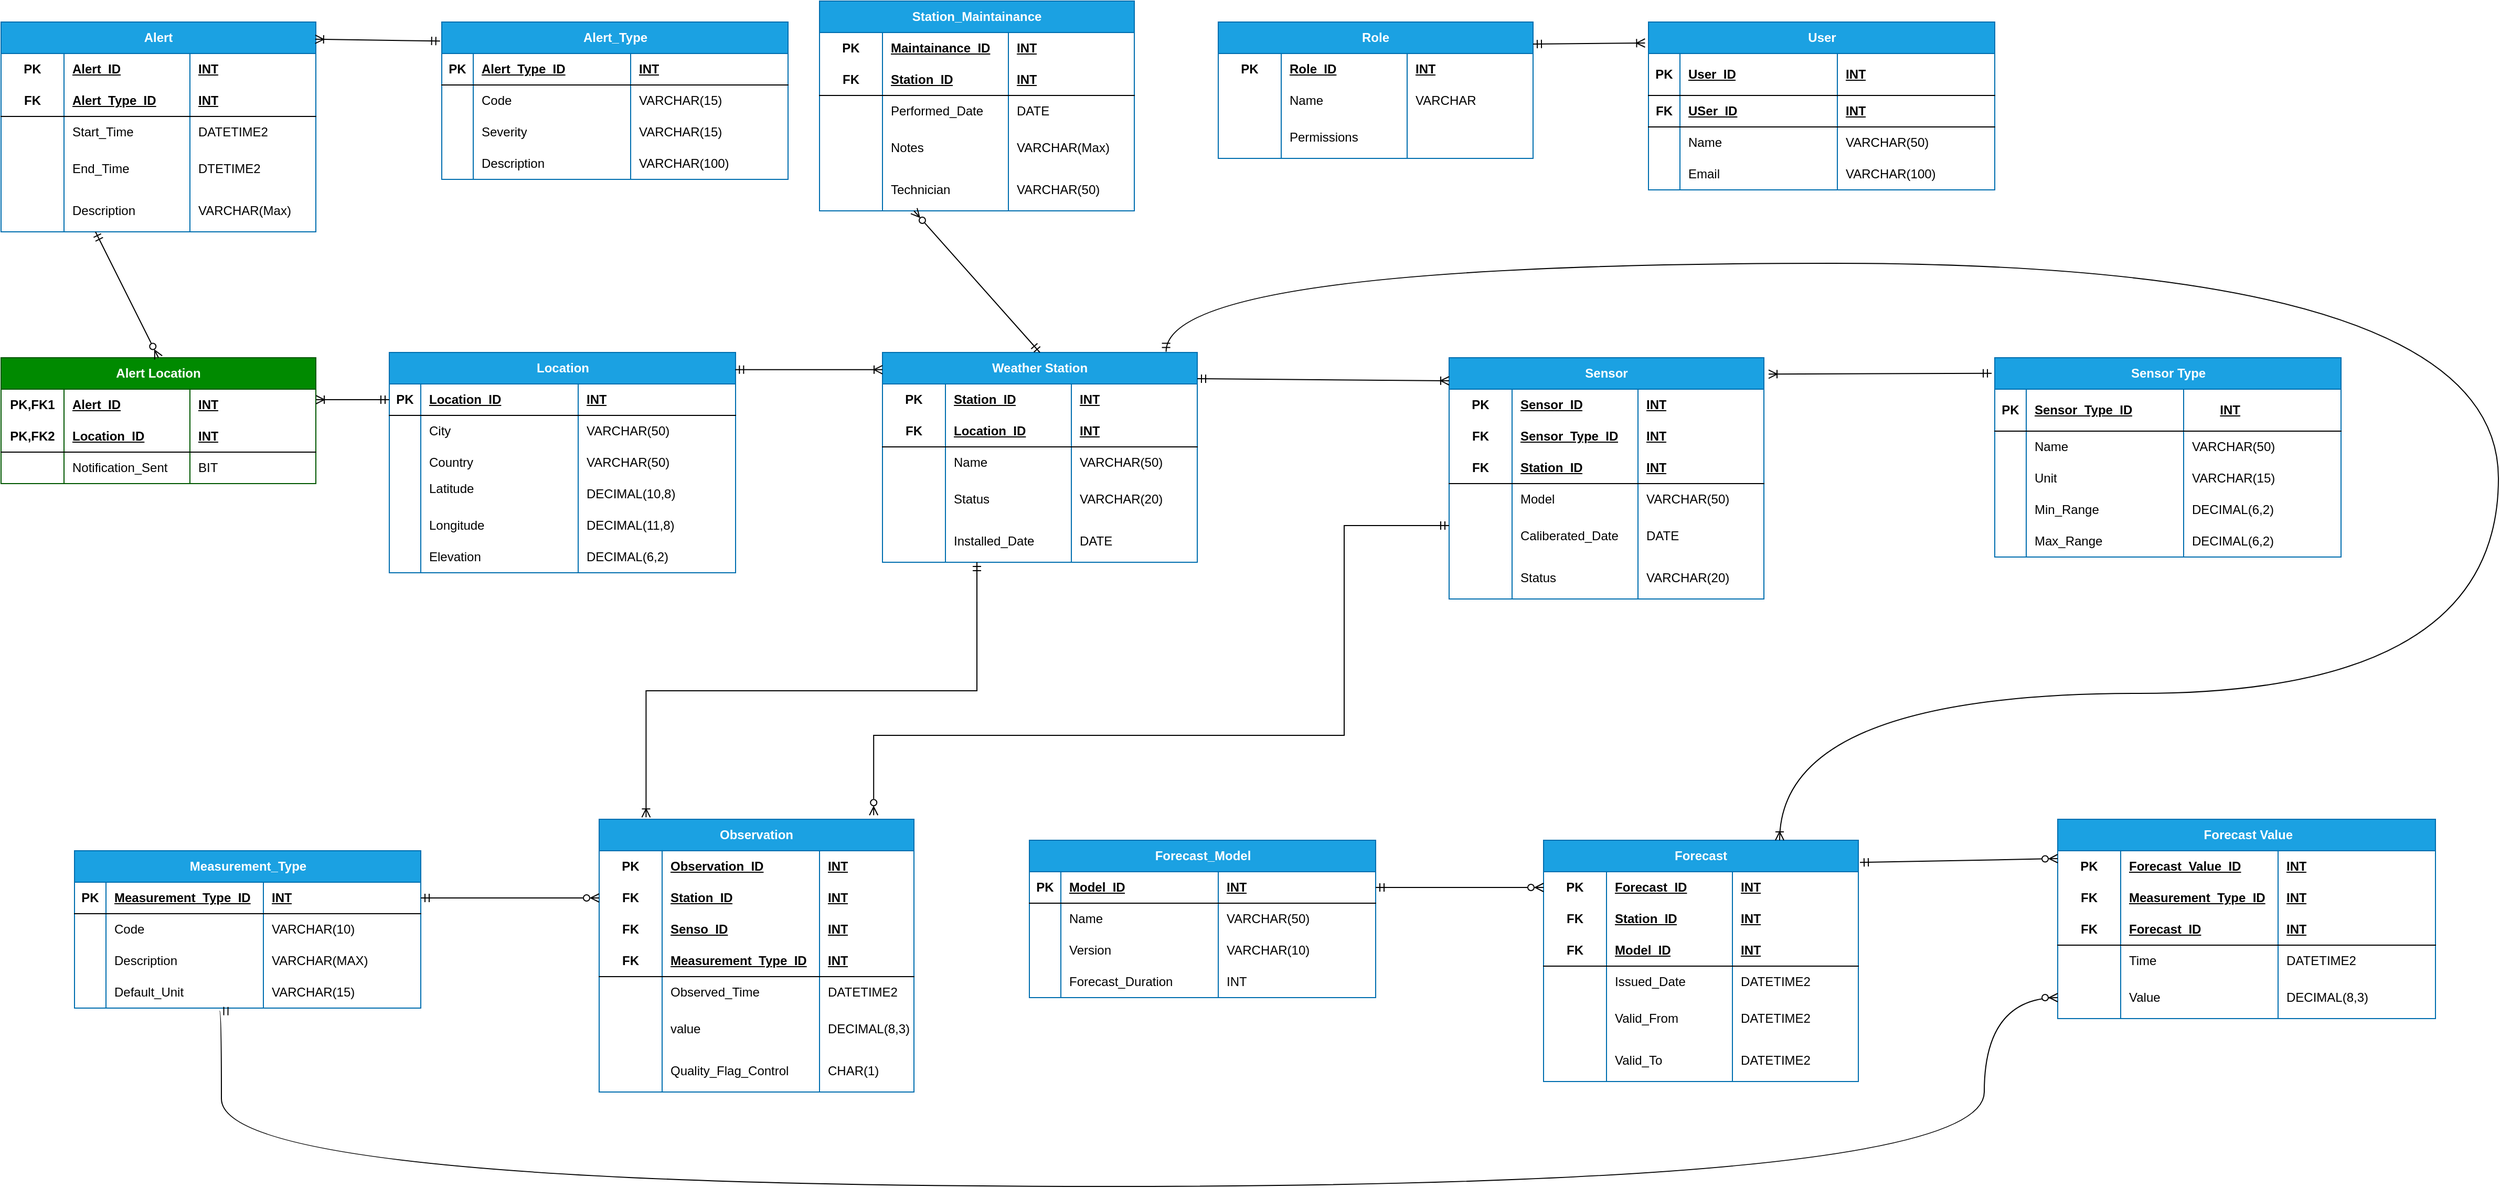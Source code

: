 <mxfile version="28.2.7">
  <diagram name="Page-1" id="sGljX2lAzxUCy0vuAqtV">
    <mxGraphModel dx="3827" dy="1880" grid="1" gridSize="10" guides="1" tooltips="1" connect="1" arrows="1" fold="1" page="1" pageScale="1" pageWidth="850" pageHeight="1100" math="0" shadow="0">
      <root>
        <mxCell id="0" />
        <mxCell id="1" parent="0" />
        <mxCell id="cw7sPMKgNNFRNNqxpM2F-16" value="Alert_Type" style="shape=table;startSize=30;container=1;collapsible=1;childLayout=tableLayout;fixedRows=1;rowLines=0;fontStyle=1;align=center;resizeLast=1;html=1;fillColor=#1ba1e2;fontColor=#ffffff;strokeColor=#006EAF;" parent="1" vertex="1">
          <mxGeometry x="-420" y="40" width="330" height="150" as="geometry" />
        </mxCell>
        <mxCell id="cw7sPMKgNNFRNNqxpM2F-17" value="" style="shape=tableRow;horizontal=0;startSize=0;swimlaneHead=0;swimlaneBody=0;fillColor=none;collapsible=0;dropTarget=0;points=[[0,0.5],[1,0.5]];portConstraint=eastwest;top=0;left=0;right=0;bottom=1;" parent="cw7sPMKgNNFRNNqxpM2F-16" vertex="1">
          <mxGeometry y="30" width="330" height="30" as="geometry" />
        </mxCell>
        <mxCell id="cw7sPMKgNNFRNNqxpM2F-18" value="PK" style="shape=partialRectangle;connectable=0;fillColor=none;top=0;left=0;bottom=0;right=0;fontStyle=1;overflow=hidden;whiteSpace=wrap;html=1;" parent="cw7sPMKgNNFRNNqxpM2F-17" vertex="1">
          <mxGeometry width="30" height="30" as="geometry">
            <mxRectangle width="30" height="30" as="alternateBounds" />
          </mxGeometry>
        </mxCell>
        <mxCell id="cw7sPMKgNNFRNNqxpM2F-19" value="Alert_Type_ID" style="shape=partialRectangle;connectable=0;fillColor=none;top=0;left=0;bottom=0;right=0;align=left;spacingLeft=6;fontStyle=5;overflow=hidden;whiteSpace=wrap;html=1;" parent="cw7sPMKgNNFRNNqxpM2F-17" vertex="1">
          <mxGeometry x="30" width="150" height="30" as="geometry">
            <mxRectangle width="150" height="30" as="alternateBounds" />
          </mxGeometry>
        </mxCell>
        <mxCell id="03OwjCBKXvipAezFe_99-16" value="INT" style="shape=partialRectangle;connectable=0;fillColor=none;top=0;left=0;bottom=0;right=0;align=left;spacingLeft=6;fontStyle=5;overflow=hidden;whiteSpace=wrap;html=1;" vertex="1" parent="cw7sPMKgNNFRNNqxpM2F-17">
          <mxGeometry x="180" width="150" height="30" as="geometry">
            <mxRectangle width="150" height="30" as="alternateBounds" />
          </mxGeometry>
        </mxCell>
        <mxCell id="cw7sPMKgNNFRNNqxpM2F-20" value="" style="shape=tableRow;horizontal=0;startSize=0;swimlaneHead=0;swimlaneBody=0;fillColor=none;collapsible=0;dropTarget=0;points=[[0,0.5],[1,0.5]];portConstraint=eastwest;top=0;left=0;right=0;bottom=0;" parent="cw7sPMKgNNFRNNqxpM2F-16" vertex="1">
          <mxGeometry y="60" width="330" height="30" as="geometry" />
        </mxCell>
        <mxCell id="cw7sPMKgNNFRNNqxpM2F-21" value="" style="shape=partialRectangle;connectable=0;fillColor=none;top=0;left=0;bottom=0;right=0;editable=1;overflow=hidden;whiteSpace=wrap;html=1;" parent="cw7sPMKgNNFRNNqxpM2F-20" vertex="1">
          <mxGeometry width="30" height="30" as="geometry">
            <mxRectangle width="30" height="30" as="alternateBounds" />
          </mxGeometry>
        </mxCell>
        <mxCell id="cw7sPMKgNNFRNNqxpM2F-22" value="Code" style="shape=partialRectangle;connectable=0;fillColor=none;top=0;left=0;bottom=0;right=0;align=left;spacingLeft=6;overflow=hidden;whiteSpace=wrap;html=1;" parent="cw7sPMKgNNFRNNqxpM2F-20" vertex="1">
          <mxGeometry x="30" width="150" height="30" as="geometry">
            <mxRectangle width="150" height="30" as="alternateBounds" />
          </mxGeometry>
        </mxCell>
        <mxCell id="03OwjCBKXvipAezFe_99-17" value="VARCHAR(15)" style="shape=partialRectangle;connectable=0;fillColor=none;top=0;left=0;bottom=0;right=0;align=left;spacingLeft=6;overflow=hidden;whiteSpace=wrap;html=1;" vertex="1" parent="cw7sPMKgNNFRNNqxpM2F-20">
          <mxGeometry x="180" width="150" height="30" as="geometry">
            <mxRectangle width="150" height="30" as="alternateBounds" />
          </mxGeometry>
        </mxCell>
        <mxCell id="cw7sPMKgNNFRNNqxpM2F-23" value="" style="shape=tableRow;horizontal=0;startSize=0;swimlaneHead=0;swimlaneBody=0;fillColor=none;collapsible=0;dropTarget=0;points=[[0,0.5],[1,0.5]];portConstraint=eastwest;top=0;left=0;right=0;bottom=0;" parent="cw7sPMKgNNFRNNqxpM2F-16" vertex="1">
          <mxGeometry y="90" width="330" height="30" as="geometry" />
        </mxCell>
        <mxCell id="cw7sPMKgNNFRNNqxpM2F-24" value="" style="shape=partialRectangle;connectable=0;fillColor=none;top=0;left=0;bottom=0;right=0;editable=1;overflow=hidden;whiteSpace=wrap;html=1;" parent="cw7sPMKgNNFRNNqxpM2F-23" vertex="1">
          <mxGeometry width="30" height="30" as="geometry">
            <mxRectangle width="30" height="30" as="alternateBounds" />
          </mxGeometry>
        </mxCell>
        <mxCell id="cw7sPMKgNNFRNNqxpM2F-25" value="Severity" style="shape=partialRectangle;connectable=0;fillColor=none;top=0;left=0;bottom=0;right=0;align=left;spacingLeft=6;overflow=hidden;whiteSpace=wrap;html=1;" parent="cw7sPMKgNNFRNNqxpM2F-23" vertex="1">
          <mxGeometry x="30" width="150" height="30" as="geometry">
            <mxRectangle width="150" height="30" as="alternateBounds" />
          </mxGeometry>
        </mxCell>
        <mxCell id="03OwjCBKXvipAezFe_99-18" value="VARCHAR(15)" style="shape=partialRectangle;connectable=0;fillColor=none;top=0;left=0;bottom=0;right=0;align=left;spacingLeft=6;overflow=hidden;whiteSpace=wrap;html=1;" vertex="1" parent="cw7sPMKgNNFRNNqxpM2F-23">
          <mxGeometry x="180" width="150" height="30" as="geometry">
            <mxRectangle width="150" height="30" as="alternateBounds" />
          </mxGeometry>
        </mxCell>
        <mxCell id="cw7sPMKgNNFRNNqxpM2F-26" value="" style="shape=tableRow;horizontal=0;startSize=0;swimlaneHead=0;swimlaneBody=0;fillColor=none;collapsible=0;dropTarget=0;points=[[0,0.5],[1,0.5]];portConstraint=eastwest;top=0;left=0;right=0;bottom=0;" parent="cw7sPMKgNNFRNNqxpM2F-16" vertex="1">
          <mxGeometry y="120" width="330" height="30" as="geometry" />
        </mxCell>
        <mxCell id="cw7sPMKgNNFRNNqxpM2F-27" value="" style="shape=partialRectangle;connectable=0;fillColor=none;top=0;left=0;bottom=0;right=0;editable=1;overflow=hidden;whiteSpace=wrap;html=1;" parent="cw7sPMKgNNFRNNqxpM2F-26" vertex="1">
          <mxGeometry width="30" height="30" as="geometry">
            <mxRectangle width="30" height="30" as="alternateBounds" />
          </mxGeometry>
        </mxCell>
        <mxCell id="cw7sPMKgNNFRNNqxpM2F-28" value="Description" style="shape=partialRectangle;connectable=0;fillColor=none;top=0;left=0;bottom=0;right=0;align=left;spacingLeft=6;overflow=hidden;whiteSpace=wrap;html=1;" parent="cw7sPMKgNNFRNNqxpM2F-26" vertex="1">
          <mxGeometry x="30" width="150" height="30" as="geometry">
            <mxRectangle width="150" height="30" as="alternateBounds" />
          </mxGeometry>
        </mxCell>
        <mxCell id="03OwjCBKXvipAezFe_99-19" value="VARCHAR(100)" style="shape=partialRectangle;connectable=0;fillColor=none;top=0;left=0;bottom=0;right=0;align=left;spacingLeft=6;overflow=hidden;whiteSpace=wrap;html=1;" vertex="1" parent="cw7sPMKgNNFRNNqxpM2F-26">
          <mxGeometry x="180" width="150" height="30" as="geometry">
            <mxRectangle width="150" height="30" as="alternateBounds" />
          </mxGeometry>
        </mxCell>
        <mxCell id="cw7sPMKgNNFRNNqxpM2F-1" value="Alert" style="shape=table;startSize=30;container=1;collapsible=1;childLayout=tableLayout;fixedRows=2;rowLines=0;fontStyle=1;align=center;resizeLast=1;html=1;whiteSpace=wrap;movable=1;resizable=1;rotatable=1;deletable=1;editable=1;locked=0;connectable=1;fillColor=#1ba1e2;fontColor=#ffffff;strokeColor=#006EAF;" parent="1" vertex="1">
          <mxGeometry x="-840" y="40" width="300" height="200" as="geometry" />
        </mxCell>
        <mxCell id="cw7sPMKgNNFRNNqxpM2F-2" value="" style="shape=tableRow;horizontal=0;startSize=0;swimlaneHead=0;swimlaneBody=0;fillColor=none;collapsible=0;dropTarget=0;points=[[0,0.5],[1,0.5]];portConstraint=eastwest;top=0;left=0;right=0;bottom=0;html=1;movable=1;resizable=1;rotatable=1;deletable=1;editable=1;locked=0;connectable=1;" parent="cw7sPMKgNNFRNNqxpM2F-1" vertex="1">
          <mxGeometry y="30" width="300" height="30" as="geometry" />
        </mxCell>
        <mxCell id="cw7sPMKgNNFRNNqxpM2F-3" value="PK" style="shape=partialRectangle;connectable=1;fillColor=none;top=0;left=0;bottom=0;right=0;fontStyle=1;overflow=hidden;html=1;whiteSpace=wrap;movable=1;resizable=1;rotatable=1;deletable=1;editable=1;locked=0;" parent="cw7sPMKgNNFRNNqxpM2F-2" vertex="1">
          <mxGeometry width="60" height="30" as="geometry">
            <mxRectangle width="60" height="30" as="alternateBounds" />
          </mxGeometry>
        </mxCell>
        <mxCell id="cw7sPMKgNNFRNNqxpM2F-4" value="Alert_ID" style="shape=partialRectangle;connectable=1;fillColor=none;top=0;left=0;bottom=0;right=0;align=left;spacingLeft=6;fontStyle=5;overflow=hidden;html=1;whiteSpace=wrap;movable=1;resizable=1;rotatable=1;deletable=1;editable=1;locked=0;" parent="cw7sPMKgNNFRNNqxpM2F-2" vertex="1">
          <mxGeometry x="60" width="120" height="30" as="geometry">
            <mxRectangle width="120" height="30" as="alternateBounds" />
          </mxGeometry>
        </mxCell>
        <mxCell id="03OwjCBKXvipAezFe_99-11" value="INT" style="shape=partialRectangle;connectable=1;fillColor=none;top=0;left=0;bottom=0;right=0;align=left;spacingLeft=6;fontStyle=5;overflow=hidden;html=1;whiteSpace=wrap;movable=1;resizable=1;rotatable=1;deletable=1;editable=1;locked=0;" vertex="1" parent="cw7sPMKgNNFRNNqxpM2F-2">
          <mxGeometry x="180" width="120" height="30" as="geometry">
            <mxRectangle width="120" height="30" as="alternateBounds" />
          </mxGeometry>
        </mxCell>
        <mxCell id="cw7sPMKgNNFRNNqxpM2F-5" value="" style="shape=tableRow;horizontal=0;startSize=0;swimlaneHead=0;swimlaneBody=0;fillColor=none;collapsible=0;dropTarget=0;points=[[0,0.5],[1,0.5]];portConstraint=eastwest;top=0;left=0;right=0;bottom=1;html=1;movable=1;resizable=1;rotatable=1;deletable=1;editable=1;locked=0;connectable=1;" parent="cw7sPMKgNNFRNNqxpM2F-1" vertex="1">
          <mxGeometry y="60" width="300" height="30" as="geometry" />
        </mxCell>
        <mxCell id="cw7sPMKgNNFRNNqxpM2F-6" value="FK" style="shape=partialRectangle;connectable=1;fillColor=none;top=0;left=0;bottom=0;right=0;fontStyle=1;overflow=hidden;html=1;whiteSpace=wrap;movable=1;resizable=1;rotatable=1;deletable=1;editable=1;locked=0;" parent="cw7sPMKgNNFRNNqxpM2F-5" vertex="1">
          <mxGeometry width="60" height="30" as="geometry">
            <mxRectangle width="60" height="30" as="alternateBounds" />
          </mxGeometry>
        </mxCell>
        <mxCell id="cw7sPMKgNNFRNNqxpM2F-7" value="Alert_Type_ID" style="shape=partialRectangle;connectable=1;fillColor=none;top=0;left=0;bottom=0;right=0;align=left;spacingLeft=6;fontStyle=5;overflow=hidden;html=1;whiteSpace=wrap;movable=1;resizable=1;rotatable=1;deletable=1;editable=1;locked=0;" parent="cw7sPMKgNNFRNNqxpM2F-5" vertex="1">
          <mxGeometry x="60" width="120" height="30" as="geometry">
            <mxRectangle width="120" height="30" as="alternateBounds" />
          </mxGeometry>
        </mxCell>
        <mxCell id="03OwjCBKXvipAezFe_99-12" value="INT" style="shape=partialRectangle;connectable=1;fillColor=none;top=0;left=0;bottom=0;right=0;align=left;spacingLeft=6;fontStyle=5;overflow=hidden;html=1;whiteSpace=wrap;movable=1;resizable=1;rotatable=1;deletable=1;editable=1;locked=0;" vertex="1" parent="cw7sPMKgNNFRNNqxpM2F-5">
          <mxGeometry x="180" width="120" height="30" as="geometry">
            <mxRectangle width="120" height="30" as="alternateBounds" />
          </mxGeometry>
        </mxCell>
        <mxCell id="cw7sPMKgNNFRNNqxpM2F-8" value="" style="shape=tableRow;horizontal=0;startSize=0;swimlaneHead=0;swimlaneBody=0;fillColor=none;collapsible=0;dropTarget=0;points=[[0,0.5],[1,0.5]];portConstraint=eastwest;top=0;left=0;right=0;bottom=0;html=1;movable=1;resizable=1;rotatable=1;deletable=1;editable=1;locked=0;connectable=1;" parent="cw7sPMKgNNFRNNqxpM2F-1" vertex="1">
          <mxGeometry y="90" width="300" height="30" as="geometry" />
        </mxCell>
        <mxCell id="cw7sPMKgNNFRNNqxpM2F-9" value="" style="shape=partialRectangle;connectable=1;fillColor=none;top=0;left=0;bottom=0;right=0;editable=1;overflow=hidden;html=1;whiteSpace=wrap;movable=1;resizable=1;rotatable=1;deletable=1;locked=0;" parent="cw7sPMKgNNFRNNqxpM2F-8" vertex="1">
          <mxGeometry width="60" height="30" as="geometry">
            <mxRectangle width="60" height="30" as="alternateBounds" />
          </mxGeometry>
        </mxCell>
        <mxCell id="cw7sPMKgNNFRNNqxpM2F-10" value="Start_Time" style="shape=partialRectangle;connectable=1;fillColor=none;top=0;left=0;bottom=0;right=0;align=left;spacingLeft=6;overflow=hidden;html=1;whiteSpace=wrap;movable=1;resizable=1;rotatable=1;deletable=1;editable=1;locked=0;" parent="cw7sPMKgNNFRNNqxpM2F-8" vertex="1">
          <mxGeometry x="60" width="120" height="30" as="geometry">
            <mxRectangle width="120" height="30" as="alternateBounds" />
          </mxGeometry>
        </mxCell>
        <mxCell id="03OwjCBKXvipAezFe_99-13" value="DATETIME2" style="shape=partialRectangle;connectable=1;fillColor=none;top=0;left=0;bottom=0;right=0;align=left;spacingLeft=6;overflow=hidden;html=1;whiteSpace=wrap;movable=1;resizable=1;rotatable=1;deletable=1;editable=1;locked=0;" vertex="1" parent="cw7sPMKgNNFRNNqxpM2F-8">
          <mxGeometry x="180" width="120" height="30" as="geometry">
            <mxRectangle width="120" height="30" as="alternateBounds" />
          </mxGeometry>
        </mxCell>
        <mxCell id="cw7sPMKgNNFRNNqxpM2F-11" value="" style="shape=tableRow;horizontal=0;startSize=0;swimlaneHead=0;swimlaneBody=0;fillColor=none;collapsible=0;dropTarget=0;points=[[0,0.5],[1,0.5]];portConstraint=eastwest;top=0;left=0;right=0;bottom=0;html=1;movable=1;resizable=1;rotatable=1;deletable=1;editable=1;locked=0;connectable=1;" parent="cw7sPMKgNNFRNNqxpM2F-1" vertex="1">
          <mxGeometry y="120" width="300" height="40" as="geometry" />
        </mxCell>
        <mxCell id="cw7sPMKgNNFRNNqxpM2F-12" value="" style="shape=partialRectangle;connectable=1;fillColor=none;top=0;left=0;bottom=0;right=0;editable=1;overflow=hidden;html=1;whiteSpace=wrap;movable=1;resizable=1;rotatable=1;deletable=1;locked=0;" parent="cw7sPMKgNNFRNNqxpM2F-11" vertex="1">
          <mxGeometry width="60" height="40" as="geometry">
            <mxRectangle width="60" height="40" as="alternateBounds" />
          </mxGeometry>
        </mxCell>
        <mxCell id="cw7sPMKgNNFRNNqxpM2F-13" value="End_Time" style="shape=partialRectangle;connectable=1;fillColor=none;top=0;left=0;bottom=0;right=0;align=left;spacingLeft=6;overflow=hidden;html=1;whiteSpace=wrap;movable=1;resizable=1;rotatable=1;deletable=1;editable=1;locked=0;" parent="cw7sPMKgNNFRNNqxpM2F-11" vertex="1">
          <mxGeometry x="60" width="120" height="40" as="geometry">
            <mxRectangle width="120" height="40" as="alternateBounds" />
          </mxGeometry>
        </mxCell>
        <mxCell id="03OwjCBKXvipAezFe_99-14" value="DTETIME2" style="shape=partialRectangle;connectable=1;fillColor=none;top=0;left=0;bottom=0;right=0;align=left;spacingLeft=6;overflow=hidden;html=1;whiteSpace=wrap;movable=1;resizable=1;rotatable=1;deletable=1;editable=1;locked=0;" vertex="1" parent="cw7sPMKgNNFRNNqxpM2F-11">
          <mxGeometry x="180" width="120" height="40" as="geometry">
            <mxRectangle width="120" height="40" as="alternateBounds" />
          </mxGeometry>
        </mxCell>
        <mxCell id="cw7sPMKgNNFRNNqxpM2F-34" style="shape=tableRow;horizontal=0;startSize=0;swimlaneHead=0;swimlaneBody=0;fillColor=none;collapsible=0;dropTarget=0;points=[[0,0.5],[1,0.5]];portConstraint=eastwest;top=0;left=0;right=0;bottom=0;html=1;movable=1;resizable=1;rotatable=1;deletable=1;editable=1;locked=0;connectable=1;" parent="cw7sPMKgNNFRNNqxpM2F-1" vertex="1">
          <mxGeometry y="160" width="300" height="40" as="geometry" />
        </mxCell>
        <mxCell id="cw7sPMKgNNFRNNqxpM2F-35" style="shape=partialRectangle;connectable=1;fillColor=none;top=0;left=0;bottom=0;right=0;editable=1;overflow=hidden;html=1;whiteSpace=wrap;movable=1;resizable=1;rotatable=1;deletable=1;locked=0;" parent="cw7sPMKgNNFRNNqxpM2F-34" vertex="1">
          <mxGeometry width="60" height="40" as="geometry">
            <mxRectangle width="60" height="40" as="alternateBounds" />
          </mxGeometry>
        </mxCell>
        <mxCell id="cw7sPMKgNNFRNNqxpM2F-36" value="Description" style="shape=partialRectangle;connectable=1;fillColor=none;top=0;left=0;bottom=0;right=0;align=left;spacingLeft=6;overflow=hidden;html=1;whiteSpace=wrap;movable=1;resizable=1;rotatable=1;deletable=1;editable=1;locked=0;" parent="cw7sPMKgNNFRNNqxpM2F-34" vertex="1">
          <mxGeometry x="60" width="120" height="40" as="geometry">
            <mxRectangle width="120" height="40" as="alternateBounds" />
          </mxGeometry>
        </mxCell>
        <mxCell id="03OwjCBKXvipAezFe_99-15" value="VARCHAR(Max)" style="shape=partialRectangle;connectable=1;fillColor=none;top=0;left=0;bottom=0;right=0;align=left;spacingLeft=6;overflow=hidden;html=1;whiteSpace=wrap;movable=1;resizable=1;rotatable=1;deletable=1;editable=1;locked=0;" vertex="1" parent="cw7sPMKgNNFRNNqxpM2F-34">
          <mxGeometry x="180" width="120" height="40" as="geometry">
            <mxRectangle width="120" height="40" as="alternateBounds" />
          </mxGeometry>
        </mxCell>
        <mxCell id="cw7sPMKgNNFRNNqxpM2F-53" value="Location" style="shape=table;startSize=30;container=1;collapsible=1;childLayout=tableLayout;fixedRows=1;rowLines=0;fontStyle=1;align=center;resizeLast=1;html=1;fillColor=#1ba1e2;fontColor=#ffffff;strokeColor=#006EAF;" parent="1" vertex="1">
          <mxGeometry x="-470" y="355" width="330" height="210" as="geometry" />
        </mxCell>
        <mxCell id="cw7sPMKgNNFRNNqxpM2F-54" value="" style="shape=tableRow;horizontal=0;startSize=0;swimlaneHead=0;swimlaneBody=0;fillColor=none;collapsible=0;dropTarget=0;points=[[0,0.5],[1,0.5]];portConstraint=eastwest;top=0;left=0;right=0;bottom=1;" parent="cw7sPMKgNNFRNNqxpM2F-53" vertex="1">
          <mxGeometry y="30" width="330" height="30" as="geometry" />
        </mxCell>
        <mxCell id="cw7sPMKgNNFRNNqxpM2F-55" value="PK" style="shape=partialRectangle;connectable=0;fillColor=none;top=0;left=0;bottom=0;right=0;fontStyle=1;overflow=hidden;whiteSpace=wrap;html=1;" parent="cw7sPMKgNNFRNNqxpM2F-54" vertex="1">
          <mxGeometry width="30" height="30" as="geometry">
            <mxRectangle width="30" height="30" as="alternateBounds" />
          </mxGeometry>
        </mxCell>
        <mxCell id="cw7sPMKgNNFRNNqxpM2F-56" value="Location_ID" style="shape=partialRectangle;connectable=0;fillColor=none;top=0;left=0;bottom=0;right=0;align=left;spacingLeft=6;fontStyle=5;overflow=hidden;whiteSpace=wrap;html=1;" parent="cw7sPMKgNNFRNNqxpM2F-54" vertex="1">
          <mxGeometry x="30" width="150" height="30" as="geometry">
            <mxRectangle width="150" height="30" as="alternateBounds" />
          </mxGeometry>
        </mxCell>
        <mxCell id="03OwjCBKXvipAezFe_99-72" value="INT" style="shape=partialRectangle;connectable=0;fillColor=none;top=0;left=0;bottom=0;right=0;align=left;spacingLeft=6;fontStyle=5;overflow=hidden;whiteSpace=wrap;html=1;" vertex="1" parent="cw7sPMKgNNFRNNqxpM2F-54">
          <mxGeometry x="180" width="150" height="30" as="geometry">
            <mxRectangle width="150" height="30" as="alternateBounds" />
          </mxGeometry>
        </mxCell>
        <mxCell id="cw7sPMKgNNFRNNqxpM2F-57" value="" style="shape=tableRow;horizontal=0;startSize=0;swimlaneHead=0;swimlaneBody=0;fillColor=none;collapsible=0;dropTarget=0;points=[[0,0.5],[1,0.5]];portConstraint=eastwest;top=0;left=0;right=0;bottom=0;" parent="cw7sPMKgNNFRNNqxpM2F-53" vertex="1">
          <mxGeometry y="60" width="330" height="30" as="geometry" />
        </mxCell>
        <mxCell id="cw7sPMKgNNFRNNqxpM2F-58" value="" style="shape=partialRectangle;connectable=0;fillColor=none;top=0;left=0;bottom=0;right=0;editable=1;overflow=hidden;whiteSpace=wrap;html=1;" parent="cw7sPMKgNNFRNNqxpM2F-57" vertex="1">
          <mxGeometry width="30" height="30" as="geometry">
            <mxRectangle width="30" height="30" as="alternateBounds" />
          </mxGeometry>
        </mxCell>
        <mxCell id="cw7sPMKgNNFRNNqxpM2F-59" value="City" style="shape=partialRectangle;connectable=0;fillColor=none;top=0;left=0;bottom=0;right=0;align=left;spacingLeft=6;overflow=hidden;whiteSpace=wrap;html=1;" parent="cw7sPMKgNNFRNNqxpM2F-57" vertex="1">
          <mxGeometry x="30" width="150" height="30" as="geometry">
            <mxRectangle width="150" height="30" as="alternateBounds" />
          </mxGeometry>
        </mxCell>
        <mxCell id="03OwjCBKXvipAezFe_99-73" value="VARCHAR(50)" style="shape=partialRectangle;connectable=0;fillColor=none;top=0;left=0;bottom=0;right=0;align=left;spacingLeft=6;overflow=hidden;whiteSpace=wrap;html=1;" vertex="1" parent="cw7sPMKgNNFRNNqxpM2F-57">
          <mxGeometry x="180" width="150" height="30" as="geometry">
            <mxRectangle width="150" height="30" as="alternateBounds" />
          </mxGeometry>
        </mxCell>
        <mxCell id="cw7sPMKgNNFRNNqxpM2F-60" value="" style="shape=tableRow;horizontal=0;startSize=0;swimlaneHead=0;swimlaneBody=0;fillColor=none;collapsible=0;dropTarget=0;points=[[0,0.5],[1,0.5]];portConstraint=eastwest;top=0;left=0;right=0;bottom=0;" parent="cw7sPMKgNNFRNNqxpM2F-53" vertex="1">
          <mxGeometry y="90" width="330" height="30" as="geometry" />
        </mxCell>
        <mxCell id="cw7sPMKgNNFRNNqxpM2F-61" value="" style="shape=partialRectangle;connectable=0;fillColor=none;top=0;left=0;bottom=0;right=0;editable=1;overflow=hidden;whiteSpace=wrap;html=1;" parent="cw7sPMKgNNFRNNqxpM2F-60" vertex="1">
          <mxGeometry width="30" height="30" as="geometry">
            <mxRectangle width="30" height="30" as="alternateBounds" />
          </mxGeometry>
        </mxCell>
        <mxCell id="cw7sPMKgNNFRNNqxpM2F-62" value="Country" style="shape=partialRectangle;connectable=0;fillColor=none;top=0;left=0;bottom=0;right=0;align=left;spacingLeft=6;overflow=hidden;whiteSpace=wrap;html=1;" parent="cw7sPMKgNNFRNNqxpM2F-60" vertex="1">
          <mxGeometry x="30" width="150" height="30" as="geometry">
            <mxRectangle width="150" height="30" as="alternateBounds" />
          </mxGeometry>
        </mxCell>
        <mxCell id="03OwjCBKXvipAezFe_99-74" value="VARCHAR(50)" style="shape=partialRectangle;connectable=0;fillColor=none;top=0;left=0;bottom=0;right=0;align=left;spacingLeft=6;overflow=hidden;whiteSpace=wrap;html=1;" vertex="1" parent="cw7sPMKgNNFRNNqxpM2F-60">
          <mxGeometry x="180" width="150" height="30" as="geometry">
            <mxRectangle width="150" height="30" as="alternateBounds" />
          </mxGeometry>
        </mxCell>
        <mxCell id="cw7sPMKgNNFRNNqxpM2F-63" value="" style="shape=tableRow;horizontal=0;startSize=0;swimlaneHead=0;swimlaneBody=0;fillColor=none;collapsible=0;dropTarget=0;points=[[0,0.5],[1,0.5]];portConstraint=eastwest;top=0;left=0;right=0;bottom=0;" parent="cw7sPMKgNNFRNNqxpM2F-53" vertex="1">
          <mxGeometry y="120" width="330" height="30" as="geometry" />
        </mxCell>
        <mxCell id="cw7sPMKgNNFRNNqxpM2F-64" value="" style="shape=partialRectangle;connectable=0;fillColor=none;top=0;left=0;bottom=0;right=0;editable=1;overflow=hidden;whiteSpace=wrap;html=1;" parent="cw7sPMKgNNFRNNqxpM2F-63" vertex="1">
          <mxGeometry width="30" height="30" as="geometry">
            <mxRectangle width="30" height="30" as="alternateBounds" />
          </mxGeometry>
        </mxCell>
        <mxCell id="cw7sPMKgNNFRNNqxpM2F-65" value="Latitude&lt;table&gt;&lt;tbody&gt;&lt;tr&gt;&lt;td&gt;&lt;br&gt;&lt;/td&gt;&lt;td&gt;&lt;br&gt;&lt;/td&gt;&lt;/tr&gt;&lt;tr&gt;&lt;td&gt;&lt;br&gt;&lt;/td&gt;&lt;td&gt;&lt;br&gt;&lt;/td&gt;&lt;/tr&gt;&lt;tr&gt;&lt;td&gt;&lt;br&gt;&lt;/td&gt;&lt;td&gt;&lt;br&gt;&lt;/td&gt;&lt;/tr&gt;&lt;tr&gt;&lt;td&gt;&lt;br&gt;&lt;/td&gt;&lt;td&gt;&lt;br&gt;&lt;/td&gt;&lt;/tr&gt;&lt;tr&gt;&lt;td&gt;&lt;br&gt;&lt;/td&gt;&lt;td&gt;&lt;br&gt;&lt;/td&gt;&lt;/tr&gt;&lt;/tbody&gt;&lt;/table&gt;" style="shape=partialRectangle;connectable=0;fillColor=none;top=0;left=0;bottom=0;right=0;align=left;spacingLeft=6;overflow=hidden;whiteSpace=wrap;html=1;" parent="cw7sPMKgNNFRNNqxpM2F-63" vertex="1">
          <mxGeometry x="30" width="150" height="30" as="geometry">
            <mxRectangle width="150" height="30" as="alternateBounds" />
          </mxGeometry>
        </mxCell>
        <mxCell id="03OwjCBKXvipAezFe_99-75" value="DECIMAL(10,8)" style="shape=partialRectangle;connectable=0;fillColor=none;top=0;left=0;bottom=0;right=0;align=left;spacingLeft=6;overflow=hidden;whiteSpace=wrap;html=1;" vertex="1" parent="cw7sPMKgNNFRNNqxpM2F-63">
          <mxGeometry x="180" width="150" height="30" as="geometry">
            <mxRectangle width="150" height="30" as="alternateBounds" />
          </mxGeometry>
        </mxCell>
        <mxCell id="cw7sPMKgNNFRNNqxpM2F-68" style="shape=tableRow;horizontal=0;startSize=0;swimlaneHead=0;swimlaneBody=0;fillColor=none;collapsible=0;dropTarget=0;points=[[0,0.5],[1,0.5]];portConstraint=eastwest;top=0;left=0;right=0;bottom=0;" parent="cw7sPMKgNNFRNNqxpM2F-53" vertex="1">
          <mxGeometry y="150" width="330" height="30" as="geometry" />
        </mxCell>
        <mxCell id="cw7sPMKgNNFRNNqxpM2F-69" style="shape=partialRectangle;connectable=0;fillColor=none;top=0;left=0;bottom=0;right=0;editable=1;overflow=hidden;whiteSpace=wrap;html=1;" parent="cw7sPMKgNNFRNNqxpM2F-68" vertex="1">
          <mxGeometry width="30" height="30" as="geometry">
            <mxRectangle width="30" height="30" as="alternateBounds" />
          </mxGeometry>
        </mxCell>
        <mxCell id="cw7sPMKgNNFRNNqxpM2F-70" value="Longitude" style="shape=partialRectangle;connectable=0;fillColor=none;top=0;left=0;bottom=0;right=0;align=left;spacingLeft=6;overflow=hidden;whiteSpace=wrap;html=1;" parent="cw7sPMKgNNFRNNqxpM2F-68" vertex="1">
          <mxGeometry x="30" width="150" height="30" as="geometry">
            <mxRectangle width="150" height="30" as="alternateBounds" />
          </mxGeometry>
        </mxCell>
        <mxCell id="03OwjCBKXvipAezFe_99-76" value="DECIMAL(11,8)" style="shape=partialRectangle;connectable=0;fillColor=none;top=0;left=0;bottom=0;right=0;align=left;spacingLeft=6;overflow=hidden;whiteSpace=wrap;html=1;" vertex="1" parent="cw7sPMKgNNFRNNqxpM2F-68">
          <mxGeometry x="180" width="150" height="30" as="geometry">
            <mxRectangle width="150" height="30" as="alternateBounds" />
          </mxGeometry>
        </mxCell>
        <mxCell id="cw7sPMKgNNFRNNqxpM2F-71" style="shape=tableRow;horizontal=0;startSize=0;swimlaneHead=0;swimlaneBody=0;fillColor=none;collapsible=0;dropTarget=0;points=[[0,0.5],[1,0.5]];portConstraint=eastwest;top=0;left=0;right=0;bottom=0;" parent="cw7sPMKgNNFRNNqxpM2F-53" vertex="1">
          <mxGeometry y="180" width="330" height="30" as="geometry" />
        </mxCell>
        <mxCell id="cw7sPMKgNNFRNNqxpM2F-72" style="shape=partialRectangle;connectable=0;fillColor=none;top=0;left=0;bottom=0;right=0;editable=1;overflow=hidden;whiteSpace=wrap;html=1;" parent="cw7sPMKgNNFRNNqxpM2F-71" vertex="1">
          <mxGeometry width="30" height="30" as="geometry">
            <mxRectangle width="30" height="30" as="alternateBounds" />
          </mxGeometry>
        </mxCell>
        <mxCell id="cw7sPMKgNNFRNNqxpM2F-73" value="Elevation" style="shape=partialRectangle;connectable=0;fillColor=none;top=0;left=0;bottom=0;right=0;align=left;spacingLeft=6;overflow=hidden;whiteSpace=wrap;html=1;" parent="cw7sPMKgNNFRNNqxpM2F-71" vertex="1">
          <mxGeometry x="30" width="150" height="30" as="geometry">
            <mxRectangle width="150" height="30" as="alternateBounds" />
          </mxGeometry>
        </mxCell>
        <mxCell id="03OwjCBKXvipAezFe_99-77" value="DECIMAL(6,2)" style="shape=partialRectangle;connectable=0;fillColor=none;top=0;left=0;bottom=0;right=0;align=left;spacingLeft=6;overflow=hidden;whiteSpace=wrap;html=1;" vertex="1" parent="cw7sPMKgNNFRNNqxpM2F-71">
          <mxGeometry x="180" width="150" height="30" as="geometry">
            <mxRectangle width="150" height="30" as="alternateBounds" />
          </mxGeometry>
        </mxCell>
        <mxCell id="cw7sPMKgNNFRNNqxpM2F-74" value="Weather Station" style="shape=table;startSize=30;container=1;collapsible=1;childLayout=tableLayout;fixedRows=2;rowLines=0;fontStyle=1;align=center;resizeLast=1;html=1;whiteSpace=wrap;movable=1;resizable=1;rotatable=1;deletable=1;editable=1;locked=0;connectable=1;fillColor=#1ba1e2;fontColor=#ffffff;strokeColor=#006EAF;" parent="1" vertex="1">
          <mxGeometry y="355" width="300" height="200" as="geometry" />
        </mxCell>
        <mxCell id="cw7sPMKgNNFRNNqxpM2F-75" value="" style="shape=tableRow;horizontal=0;startSize=0;swimlaneHead=0;swimlaneBody=0;fillColor=none;collapsible=0;dropTarget=0;points=[[0,0.5],[1,0.5]];portConstraint=eastwest;top=0;left=0;right=0;bottom=0;html=1;movable=1;resizable=1;rotatable=1;deletable=1;editable=1;locked=0;connectable=1;" parent="cw7sPMKgNNFRNNqxpM2F-74" vertex="1">
          <mxGeometry y="30" width="300" height="30" as="geometry" />
        </mxCell>
        <mxCell id="cw7sPMKgNNFRNNqxpM2F-76" value="PK" style="shape=partialRectangle;connectable=1;fillColor=none;top=0;left=0;bottom=0;right=0;fontStyle=1;overflow=hidden;html=1;whiteSpace=wrap;movable=1;resizable=1;rotatable=1;deletable=1;editable=1;locked=0;" parent="cw7sPMKgNNFRNNqxpM2F-75" vertex="1">
          <mxGeometry width="60" height="30" as="geometry">
            <mxRectangle width="60" height="30" as="alternateBounds" />
          </mxGeometry>
        </mxCell>
        <mxCell id="cw7sPMKgNNFRNNqxpM2F-77" value="Station_ID" style="shape=partialRectangle;connectable=1;fillColor=none;top=0;left=0;bottom=0;right=0;align=left;spacingLeft=6;fontStyle=5;overflow=hidden;html=1;whiteSpace=wrap;movable=1;resizable=1;rotatable=1;deletable=1;editable=1;locked=0;" parent="cw7sPMKgNNFRNNqxpM2F-75" vertex="1">
          <mxGeometry x="60" width="120" height="30" as="geometry">
            <mxRectangle width="120" height="30" as="alternateBounds" />
          </mxGeometry>
        </mxCell>
        <mxCell id="03OwjCBKXvipAezFe_99-67" value="INT" style="shape=partialRectangle;connectable=1;fillColor=none;top=0;left=0;bottom=0;right=0;align=left;spacingLeft=6;fontStyle=5;overflow=hidden;html=1;whiteSpace=wrap;movable=1;resizable=1;rotatable=1;deletable=1;editable=1;locked=0;" vertex="1" parent="cw7sPMKgNNFRNNqxpM2F-75">
          <mxGeometry x="180" width="120" height="30" as="geometry">
            <mxRectangle width="120" height="30" as="alternateBounds" />
          </mxGeometry>
        </mxCell>
        <mxCell id="cw7sPMKgNNFRNNqxpM2F-78" value="" style="shape=tableRow;horizontal=0;startSize=0;swimlaneHead=0;swimlaneBody=0;fillColor=none;collapsible=0;dropTarget=0;points=[[0,0.5],[1,0.5]];portConstraint=eastwest;top=0;left=0;right=0;bottom=1;html=1;movable=1;resizable=1;rotatable=1;deletable=1;editable=1;locked=0;connectable=1;" parent="cw7sPMKgNNFRNNqxpM2F-74" vertex="1">
          <mxGeometry y="60" width="300" height="30" as="geometry" />
        </mxCell>
        <mxCell id="cw7sPMKgNNFRNNqxpM2F-79" value="FK" style="shape=partialRectangle;connectable=1;fillColor=none;top=0;left=0;bottom=0;right=0;fontStyle=1;overflow=hidden;html=1;whiteSpace=wrap;movable=1;resizable=1;rotatable=1;deletable=1;editable=1;locked=0;" parent="cw7sPMKgNNFRNNqxpM2F-78" vertex="1">
          <mxGeometry width="60" height="30" as="geometry">
            <mxRectangle width="60" height="30" as="alternateBounds" />
          </mxGeometry>
        </mxCell>
        <mxCell id="cw7sPMKgNNFRNNqxpM2F-80" value="Location_ID" style="shape=partialRectangle;connectable=1;fillColor=none;top=0;left=0;bottom=0;right=0;align=left;spacingLeft=6;fontStyle=5;overflow=hidden;html=1;whiteSpace=wrap;movable=1;resizable=1;rotatable=1;deletable=1;editable=1;locked=0;" parent="cw7sPMKgNNFRNNqxpM2F-78" vertex="1">
          <mxGeometry x="60" width="120" height="30" as="geometry">
            <mxRectangle width="120" height="30" as="alternateBounds" />
          </mxGeometry>
        </mxCell>
        <mxCell id="03OwjCBKXvipAezFe_99-68" value="INT" style="shape=partialRectangle;connectable=1;fillColor=none;top=0;left=0;bottom=0;right=0;align=left;spacingLeft=6;fontStyle=5;overflow=hidden;html=1;whiteSpace=wrap;movable=1;resizable=1;rotatable=1;deletable=1;editable=1;locked=0;" vertex="1" parent="cw7sPMKgNNFRNNqxpM2F-78">
          <mxGeometry x="180" width="120" height="30" as="geometry">
            <mxRectangle width="120" height="30" as="alternateBounds" />
          </mxGeometry>
        </mxCell>
        <mxCell id="cw7sPMKgNNFRNNqxpM2F-81" value="" style="shape=tableRow;horizontal=0;startSize=0;swimlaneHead=0;swimlaneBody=0;fillColor=none;collapsible=0;dropTarget=0;points=[[0,0.5],[1,0.5]];portConstraint=eastwest;top=0;left=0;right=0;bottom=0;html=1;movable=1;resizable=1;rotatable=1;deletable=1;editable=1;locked=0;connectable=1;" parent="cw7sPMKgNNFRNNqxpM2F-74" vertex="1">
          <mxGeometry y="90" width="300" height="30" as="geometry" />
        </mxCell>
        <mxCell id="cw7sPMKgNNFRNNqxpM2F-82" value="" style="shape=partialRectangle;connectable=1;fillColor=none;top=0;left=0;bottom=0;right=0;editable=1;overflow=hidden;html=1;whiteSpace=wrap;movable=1;resizable=1;rotatable=1;deletable=1;locked=0;" parent="cw7sPMKgNNFRNNqxpM2F-81" vertex="1">
          <mxGeometry width="60" height="30" as="geometry">
            <mxRectangle width="60" height="30" as="alternateBounds" />
          </mxGeometry>
        </mxCell>
        <mxCell id="cw7sPMKgNNFRNNqxpM2F-83" value="Name" style="shape=partialRectangle;connectable=1;fillColor=none;top=0;left=0;bottom=0;right=0;align=left;spacingLeft=6;overflow=hidden;html=1;whiteSpace=wrap;movable=1;resizable=1;rotatable=1;deletable=1;editable=1;locked=0;" parent="cw7sPMKgNNFRNNqxpM2F-81" vertex="1">
          <mxGeometry x="60" width="120" height="30" as="geometry">
            <mxRectangle width="120" height="30" as="alternateBounds" />
          </mxGeometry>
        </mxCell>
        <mxCell id="03OwjCBKXvipAezFe_99-69" value="VARCHAR(50)" style="shape=partialRectangle;connectable=1;fillColor=none;top=0;left=0;bottom=0;right=0;align=left;spacingLeft=6;overflow=hidden;html=1;whiteSpace=wrap;movable=1;resizable=1;rotatable=1;deletable=1;editable=1;locked=0;" vertex="1" parent="cw7sPMKgNNFRNNqxpM2F-81">
          <mxGeometry x="180" width="120" height="30" as="geometry">
            <mxRectangle width="120" height="30" as="alternateBounds" />
          </mxGeometry>
        </mxCell>
        <mxCell id="cw7sPMKgNNFRNNqxpM2F-84" value="" style="shape=tableRow;horizontal=0;startSize=0;swimlaneHead=0;swimlaneBody=0;fillColor=none;collapsible=0;dropTarget=0;points=[[0,0.5],[1,0.5]];portConstraint=eastwest;top=0;left=0;right=0;bottom=0;html=1;movable=1;resizable=1;rotatable=1;deletable=1;editable=1;locked=0;connectable=1;" parent="cw7sPMKgNNFRNNqxpM2F-74" vertex="1">
          <mxGeometry y="120" width="300" height="40" as="geometry" />
        </mxCell>
        <mxCell id="cw7sPMKgNNFRNNqxpM2F-85" value="" style="shape=partialRectangle;connectable=1;fillColor=none;top=0;left=0;bottom=0;right=0;editable=1;overflow=hidden;html=1;whiteSpace=wrap;movable=1;resizable=1;rotatable=1;deletable=1;locked=0;" parent="cw7sPMKgNNFRNNqxpM2F-84" vertex="1">
          <mxGeometry width="60" height="40" as="geometry">
            <mxRectangle width="60" height="40" as="alternateBounds" />
          </mxGeometry>
        </mxCell>
        <mxCell id="cw7sPMKgNNFRNNqxpM2F-86" value="Status" style="shape=partialRectangle;connectable=1;fillColor=none;top=0;left=0;bottom=0;right=0;align=left;spacingLeft=6;overflow=hidden;html=1;whiteSpace=wrap;movable=1;resizable=1;rotatable=1;deletable=1;editable=1;locked=0;" parent="cw7sPMKgNNFRNNqxpM2F-84" vertex="1">
          <mxGeometry x="60" width="120" height="40" as="geometry">
            <mxRectangle width="120" height="40" as="alternateBounds" />
          </mxGeometry>
        </mxCell>
        <mxCell id="03OwjCBKXvipAezFe_99-70" value="VARCHAR(20)" style="shape=partialRectangle;connectable=1;fillColor=none;top=0;left=0;bottom=0;right=0;align=left;spacingLeft=6;overflow=hidden;html=1;whiteSpace=wrap;movable=1;resizable=1;rotatable=1;deletable=1;editable=1;locked=0;" vertex="1" parent="cw7sPMKgNNFRNNqxpM2F-84">
          <mxGeometry x="180" width="120" height="40" as="geometry">
            <mxRectangle width="120" height="40" as="alternateBounds" />
          </mxGeometry>
        </mxCell>
        <mxCell id="cw7sPMKgNNFRNNqxpM2F-87" style="shape=tableRow;horizontal=0;startSize=0;swimlaneHead=0;swimlaneBody=0;fillColor=none;collapsible=0;dropTarget=0;points=[[0,0.5],[1,0.5]];portConstraint=eastwest;top=0;left=0;right=0;bottom=0;html=1;movable=1;resizable=1;rotatable=1;deletable=1;editable=1;locked=0;connectable=1;" parent="cw7sPMKgNNFRNNqxpM2F-74" vertex="1">
          <mxGeometry y="160" width="300" height="40" as="geometry" />
        </mxCell>
        <mxCell id="cw7sPMKgNNFRNNqxpM2F-88" style="shape=partialRectangle;connectable=1;fillColor=none;top=0;left=0;bottom=0;right=0;editable=1;overflow=hidden;html=1;whiteSpace=wrap;movable=1;resizable=1;rotatable=1;deletable=1;locked=0;" parent="cw7sPMKgNNFRNNqxpM2F-87" vertex="1">
          <mxGeometry width="60" height="40" as="geometry">
            <mxRectangle width="60" height="40" as="alternateBounds" />
          </mxGeometry>
        </mxCell>
        <mxCell id="cw7sPMKgNNFRNNqxpM2F-89" value="Installed_Date" style="shape=partialRectangle;connectable=1;fillColor=none;top=0;left=0;bottom=0;right=0;align=left;spacingLeft=6;overflow=hidden;html=1;whiteSpace=wrap;movable=1;resizable=1;rotatable=1;deletable=1;editable=1;locked=0;" parent="cw7sPMKgNNFRNNqxpM2F-87" vertex="1">
          <mxGeometry x="60" width="120" height="40" as="geometry">
            <mxRectangle width="120" height="40" as="alternateBounds" />
          </mxGeometry>
        </mxCell>
        <mxCell id="03OwjCBKXvipAezFe_99-71" value="DATE" style="shape=partialRectangle;connectable=1;fillColor=none;top=0;left=0;bottom=0;right=0;align=left;spacingLeft=6;overflow=hidden;html=1;whiteSpace=wrap;movable=1;resizable=1;rotatable=1;deletable=1;editable=1;locked=0;" vertex="1" parent="cw7sPMKgNNFRNNqxpM2F-87">
          <mxGeometry x="180" width="120" height="40" as="geometry">
            <mxRectangle width="120" height="40" as="alternateBounds" />
          </mxGeometry>
        </mxCell>
        <mxCell id="cw7sPMKgNNFRNNqxpM2F-90" value="Sensor" style="shape=table;startSize=30;container=1;collapsible=1;childLayout=tableLayout;fixedRows=2;rowLines=0;fontStyle=1;align=center;resizeLast=1;html=1;whiteSpace=wrap;movable=1;resizable=1;rotatable=1;deletable=1;editable=1;locked=0;connectable=1;fillColor=#1ba1e2;fontColor=#ffffff;strokeColor=#006EAF;" parent="1" vertex="1">
          <mxGeometry x="540" y="360" width="300" height="230" as="geometry" />
        </mxCell>
        <mxCell id="cw7sPMKgNNFRNNqxpM2F-106" style="shape=tableRow;horizontal=0;startSize=0;swimlaneHead=0;swimlaneBody=0;fillColor=none;collapsible=0;dropTarget=0;points=[[0,0.5],[1,0.5]];portConstraint=eastwest;top=0;left=0;right=0;bottom=0;html=1;movable=1;resizable=1;rotatable=1;deletable=1;editable=1;locked=0;connectable=1;" parent="cw7sPMKgNNFRNNqxpM2F-90" vertex="1">
          <mxGeometry y="30" width="300" height="30" as="geometry" />
        </mxCell>
        <mxCell id="cw7sPMKgNNFRNNqxpM2F-107" value="PK" style="shape=partialRectangle;connectable=1;fillColor=none;top=0;left=0;bottom=0;right=0;fontStyle=1;overflow=hidden;html=1;whiteSpace=wrap;movable=1;resizable=1;rotatable=1;deletable=1;editable=1;locked=0;" parent="cw7sPMKgNNFRNNqxpM2F-106" vertex="1">
          <mxGeometry width="60" height="30" as="geometry">
            <mxRectangle width="60" height="30" as="alternateBounds" />
          </mxGeometry>
        </mxCell>
        <mxCell id="cw7sPMKgNNFRNNqxpM2F-108" value="Sensor_ID" style="shape=partialRectangle;connectable=1;fillColor=none;top=0;left=0;bottom=0;right=0;align=left;spacingLeft=6;fontStyle=5;overflow=hidden;html=1;whiteSpace=wrap;movable=1;resizable=1;rotatable=1;deletable=1;editable=1;locked=0;" parent="cw7sPMKgNNFRNNqxpM2F-106" vertex="1">
          <mxGeometry x="60" width="120" height="30" as="geometry">
            <mxRectangle width="120" height="30" as="alternateBounds" />
          </mxGeometry>
        </mxCell>
        <mxCell id="03OwjCBKXvipAezFe_99-58" value="INT" style="shape=partialRectangle;connectable=1;fillColor=none;top=0;left=0;bottom=0;right=0;align=left;spacingLeft=6;fontStyle=5;overflow=hidden;html=1;whiteSpace=wrap;movable=1;resizable=1;rotatable=1;deletable=1;editable=1;locked=0;" vertex="1" parent="cw7sPMKgNNFRNNqxpM2F-106">
          <mxGeometry x="180" width="120" height="30" as="geometry">
            <mxRectangle width="120" height="30" as="alternateBounds" />
          </mxGeometry>
        </mxCell>
        <mxCell id="cw7sPMKgNNFRNNqxpM2F-91" value="" style="shape=tableRow;horizontal=0;startSize=0;swimlaneHead=0;swimlaneBody=0;fillColor=none;collapsible=0;dropTarget=0;points=[[0,0.5],[1,0.5]];portConstraint=eastwest;top=0;left=0;right=0;bottom=0;html=1;movable=1;resizable=1;rotatable=1;deletable=1;editable=1;locked=0;connectable=1;" parent="cw7sPMKgNNFRNNqxpM2F-90" vertex="1">
          <mxGeometry y="60" width="300" height="30" as="geometry" />
        </mxCell>
        <mxCell id="cw7sPMKgNNFRNNqxpM2F-92" value="FK" style="shape=partialRectangle;connectable=1;fillColor=none;top=0;left=0;bottom=0;right=0;fontStyle=1;overflow=hidden;html=1;whiteSpace=wrap;movable=1;resizable=1;rotatable=1;deletable=1;editable=1;locked=0;" parent="cw7sPMKgNNFRNNqxpM2F-91" vertex="1">
          <mxGeometry width="60" height="30" as="geometry">
            <mxRectangle width="60" height="30" as="alternateBounds" />
          </mxGeometry>
        </mxCell>
        <mxCell id="cw7sPMKgNNFRNNqxpM2F-93" value="Sensor_Type_ID" style="shape=partialRectangle;connectable=1;fillColor=none;top=0;left=0;bottom=0;right=0;align=left;spacingLeft=6;fontStyle=5;overflow=hidden;html=1;whiteSpace=wrap;movable=1;resizable=1;rotatable=1;deletable=1;editable=1;locked=0;" parent="cw7sPMKgNNFRNNqxpM2F-91" vertex="1">
          <mxGeometry x="60" width="120" height="30" as="geometry">
            <mxRectangle width="120" height="30" as="alternateBounds" />
          </mxGeometry>
        </mxCell>
        <mxCell id="03OwjCBKXvipAezFe_99-59" value="INT" style="shape=partialRectangle;connectable=1;fillColor=none;top=0;left=0;bottom=0;right=0;align=left;spacingLeft=6;fontStyle=5;overflow=hidden;html=1;whiteSpace=wrap;movable=1;resizable=1;rotatable=1;deletable=1;editable=1;locked=0;" vertex="1" parent="cw7sPMKgNNFRNNqxpM2F-91">
          <mxGeometry x="180" width="120" height="30" as="geometry">
            <mxRectangle width="120" height="30" as="alternateBounds" />
          </mxGeometry>
        </mxCell>
        <mxCell id="cw7sPMKgNNFRNNqxpM2F-94" value="" style="shape=tableRow;horizontal=0;startSize=0;swimlaneHead=0;swimlaneBody=0;fillColor=none;collapsible=0;dropTarget=0;points=[[0,0.5],[1,0.5]];portConstraint=eastwest;top=0;left=0;right=0;bottom=1;html=1;movable=1;resizable=1;rotatable=1;deletable=1;editable=1;locked=0;connectable=1;" parent="cw7sPMKgNNFRNNqxpM2F-90" vertex="1">
          <mxGeometry y="90" width="300" height="30" as="geometry" />
        </mxCell>
        <mxCell id="cw7sPMKgNNFRNNqxpM2F-95" value="FK" style="shape=partialRectangle;connectable=1;fillColor=none;top=0;left=0;bottom=0;right=0;fontStyle=1;overflow=hidden;html=1;whiteSpace=wrap;movable=1;resizable=1;rotatable=1;deletable=1;editable=1;locked=0;" parent="cw7sPMKgNNFRNNqxpM2F-94" vertex="1">
          <mxGeometry width="60" height="30" as="geometry">
            <mxRectangle width="60" height="30" as="alternateBounds" />
          </mxGeometry>
        </mxCell>
        <mxCell id="cw7sPMKgNNFRNNqxpM2F-96" value="Station_ID" style="shape=partialRectangle;connectable=1;fillColor=none;top=0;left=0;bottom=0;right=0;align=left;spacingLeft=6;fontStyle=5;overflow=hidden;html=1;whiteSpace=wrap;movable=1;resizable=1;rotatable=1;deletable=1;editable=1;locked=0;" parent="cw7sPMKgNNFRNNqxpM2F-94" vertex="1">
          <mxGeometry x="60" width="120" height="30" as="geometry">
            <mxRectangle width="120" height="30" as="alternateBounds" />
          </mxGeometry>
        </mxCell>
        <mxCell id="03OwjCBKXvipAezFe_99-60" value="INT" style="shape=partialRectangle;connectable=1;fillColor=none;top=0;left=0;bottom=0;right=0;align=left;spacingLeft=6;fontStyle=5;overflow=hidden;html=1;whiteSpace=wrap;movable=1;resizable=1;rotatable=1;deletable=1;editable=1;locked=0;" vertex="1" parent="cw7sPMKgNNFRNNqxpM2F-94">
          <mxGeometry x="180" width="120" height="30" as="geometry">
            <mxRectangle width="120" height="30" as="alternateBounds" />
          </mxGeometry>
        </mxCell>
        <mxCell id="cw7sPMKgNNFRNNqxpM2F-97" value="" style="shape=tableRow;horizontal=0;startSize=0;swimlaneHead=0;swimlaneBody=0;fillColor=none;collapsible=0;dropTarget=0;points=[[0,0.5],[1,0.5]];portConstraint=eastwest;top=0;left=0;right=0;bottom=0;html=1;movable=1;resizable=1;rotatable=1;deletable=1;editable=1;locked=0;connectable=1;" parent="cw7sPMKgNNFRNNqxpM2F-90" vertex="1">
          <mxGeometry y="120" width="300" height="30" as="geometry" />
        </mxCell>
        <mxCell id="cw7sPMKgNNFRNNqxpM2F-98" value="" style="shape=partialRectangle;connectable=1;fillColor=none;top=0;left=0;bottom=0;right=0;editable=1;overflow=hidden;html=1;whiteSpace=wrap;movable=1;resizable=1;rotatable=1;deletable=1;locked=0;" parent="cw7sPMKgNNFRNNqxpM2F-97" vertex="1">
          <mxGeometry width="60" height="30" as="geometry">
            <mxRectangle width="60" height="30" as="alternateBounds" />
          </mxGeometry>
        </mxCell>
        <mxCell id="cw7sPMKgNNFRNNqxpM2F-99" value="Model" style="shape=partialRectangle;connectable=1;fillColor=none;top=0;left=0;bottom=0;right=0;align=left;spacingLeft=6;overflow=hidden;html=1;whiteSpace=wrap;movable=1;resizable=1;rotatable=1;deletable=1;editable=1;locked=0;" parent="cw7sPMKgNNFRNNqxpM2F-97" vertex="1">
          <mxGeometry x="60" width="120" height="30" as="geometry">
            <mxRectangle width="120" height="30" as="alternateBounds" />
          </mxGeometry>
        </mxCell>
        <mxCell id="03OwjCBKXvipAezFe_99-61" value="VARCHAR(50)" style="shape=partialRectangle;connectable=1;fillColor=none;top=0;left=0;bottom=0;right=0;align=left;spacingLeft=6;overflow=hidden;html=1;whiteSpace=wrap;movable=1;resizable=1;rotatable=1;deletable=1;editable=1;locked=0;" vertex="1" parent="cw7sPMKgNNFRNNqxpM2F-97">
          <mxGeometry x="180" width="120" height="30" as="geometry">
            <mxRectangle width="120" height="30" as="alternateBounds" />
          </mxGeometry>
        </mxCell>
        <mxCell id="cw7sPMKgNNFRNNqxpM2F-100" value="" style="shape=tableRow;horizontal=0;startSize=0;swimlaneHead=0;swimlaneBody=0;fillColor=none;collapsible=0;dropTarget=0;points=[[0,0.5],[1,0.5]];portConstraint=eastwest;top=0;left=0;right=0;bottom=0;html=1;movable=1;resizable=1;rotatable=1;deletable=1;editable=1;locked=0;connectable=1;" parent="cw7sPMKgNNFRNNqxpM2F-90" vertex="1">
          <mxGeometry y="150" width="300" height="40" as="geometry" />
        </mxCell>
        <mxCell id="cw7sPMKgNNFRNNqxpM2F-101" value="" style="shape=partialRectangle;connectable=1;fillColor=none;top=0;left=0;bottom=0;right=0;editable=1;overflow=hidden;html=1;whiteSpace=wrap;movable=1;resizable=1;rotatable=1;deletable=1;locked=0;" parent="cw7sPMKgNNFRNNqxpM2F-100" vertex="1">
          <mxGeometry width="60" height="40" as="geometry">
            <mxRectangle width="60" height="40" as="alternateBounds" />
          </mxGeometry>
        </mxCell>
        <mxCell id="cw7sPMKgNNFRNNqxpM2F-102" value="Caliberated_Date" style="shape=partialRectangle;connectable=1;fillColor=none;top=0;left=0;bottom=0;right=0;align=left;spacingLeft=6;overflow=hidden;html=1;whiteSpace=wrap;movable=1;resizable=1;rotatable=1;deletable=1;editable=1;locked=0;" parent="cw7sPMKgNNFRNNqxpM2F-100" vertex="1">
          <mxGeometry x="60" width="120" height="40" as="geometry">
            <mxRectangle width="120" height="40" as="alternateBounds" />
          </mxGeometry>
        </mxCell>
        <mxCell id="03OwjCBKXvipAezFe_99-62" value="DATE" style="shape=partialRectangle;connectable=1;fillColor=none;top=0;left=0;bottom=0;right=0;align=left;spacingLeft=6;overflow=hidden;html=1;whiteSpace=wrap;movable=1;resizable=1;rotatable=1;deletable=1;editable=1;locked=0;" vertex="1" parent="cw7sPMKgNNFRNNqxpM2F-100">
          <mxGeometry x="180" width="120" height="40" as="geometry">
            <mxRectangle width="120" height="40" as="alternateBounds" />
          </mxGeometry>
        </mxCell>
        <mxCell id="03OwjCBKXvipAezFe_99-63" style="shape=tableRow;horizontal=0;startSize=0;swimlaneHead=0;swimlaneBody=0;fillColor=none;collapsible=0;dropTarget=0;points=[[0,0.5],[1,0.5]];portConstraint=eastwest;top=0;left=0;right=0;bottom=0;html=1;movable=1;resizable=1;rotatable=1;deletable=1;editable=1;locked=0;connectable=1;" vertex="1" parent="cw7sPMKgNNFRNNqxpM2F-90">
          <mxGeometry y="190" width="300" height="40" as="geometry" />
        </mxCell>
        <mxCell id="03OwjCBKXvipAezFe_99-64" style="shape=partialRectangle;connectable=1;fillColor=none;top=0;left=0;bottom=0;right=0;editable=1;overflow=hidden;html=1;whiteSpace=wrap;movable=1;resizable=1;rotatable=1;deletable=1;locked=0;" vertex="1" parent="03OwjCBKXvipAezFe_99-63">
          <mxGeometry width="60" height="40" as="geometry">
            <mxRectangle width="60" height="40" as="alternateBounds" />
          </mxGeometry>
        </mxCell>
        <mxCell id="03OwjCBKXvipAezFe_99-65" value="Status" style="shape=partialRectangle;connectable=1;fillColor=none;top=0;left=0;bottom=0;right=0;align=left;spacingLeft=6;overflow=hidden;html=1;whiteSpace=wrap;movable=1;resizable=1;rotatable=1;deletable=1;editable=1;locked=0;" vertex="1" parent="03OwjCBKXvipAezFe_99-63">
          <mxGeometry x="60" width="120" height="40" as="geometry">
            <mxRectangle width="120" height="40" as="alternateBounds" />
          </mxGeometry>
        </mxCell>
        <mxCell id="03OwjCBKXvipAezFe_99-66" value="VARCHAR(20)" style="shape=partialRectangle;connectable=1;fillColor=none;top=0;left=0;bottom=0;right=0;align=left;spacingLeft=6;overflow=hidden;html=1;whiteSpace=wrap;movable=1;resizable=1;rotatable=1;deletable=1;editable=1;locked=0;" vertex="1" parent="03OwjCBKXvipAezFe_99-63">
          <mxGeometry x="180" width="120" height="40" as="geometry">
            <mxRectangle width="120" height="40" as="alternateBounds" />
          </mxGeometry>
        </mxCell>
        <mxCell id="cw7sPMKgNNFRNNqxpM2F-109" value="Station_Maintainance" style="shape=table;startSize=30;container=1;collapsible=1;childLayout=tableLayout;fixedRows=2;rowLines=0;fontStyle=1;align=center;resizeLast=1;html=1;whiteSpace=wrap;movable=1;resizable=1;rotatable=1;deletable=1;editable=1;locked=0;connectable=1;fillColor=#1ba1e2;fontColor=#ffffff;strokeColor=#006EAF;" parent="1" vertex="1">
          <mxGeometry x="-60" y="20" width="300" height="200" as="geometry" />
        </mxCell>
        <mxCell id="cw7sPMKgNNFRNNqxpM2F-110" value="" style="shape=tableRow;horizontal=0;startSize=0;swimlaneHead=0;swimlaneBody=0;fillColor=none;collapsible=0;dropTarget=0;points=[[0,0.5],[1,0.5]];portConstraint=eastwest;top=0;left=0;right=0;bottom=0;html=1;movable=1;resizable=1;rotatable=1;deletable=1;editable=1;locked=0;connectable=1;" parent="cw7sPMKgNNFRNNqxpM2F-109" vertex="1">
          <mxGeometry y="30" width="300" height="30" as="geometry" />
        </mxCell>
        <mxCell id="cw7sPMKgNNFRNNqxpM2F-111" value="PK" style="shape=partialRectangle;connectable=1;fillColor=none;top=0;left=0;bottom=0;right=0;fontStyle=1;overflow=hidden;html=1;whiteSpace=wrap;movable=1;resizable=1;rotatable=1;deletable=1;editable=1;locked=0;" parent="cw7sPMKgNNFRNNqxpM2F-110" vertex="1">
          <mxGeometry width="60" height="30" as="geometry">
            <mxRectangle width="60" height="30" as="alternateBounds" />
          </mxGeometry>
        </mxCell>
        <mxCell id="cw7sPMKgNNFRNNqxpM2F-112" value="Maintainance_ID" style="shape=partialRectangle;connectable=1;fillColor=none;top=0;left=0;bottom=0;right=0;align=left;spacingLeft=6;fontStyle=5;overflow=hidden;html=1;whiteSpace=wrap;movable=1;resizable=1;rotatable=1;deletable=1;editable=1;locked=0;" parent="cw7sPMKgNNFRNNqxpM2F-110" vertex="1">
          <mxGeometry x="60" width="120" height="30" as="geometry">
            <mxRectangle width="120" height="30" as="alternateBounds" />
          </mxGeometry>
        </mxCell>
        <mxCell id="03OwjCBKXvipAezFe_99-20" value="INT" style="shape=partialRectangle;connectable=1;fillColor=none;top=0;left=0;bottom=0;right=0;align=left;spacingLeft=6;fontStyle=5;overflow=hidden;html=1;whiteSpace=wrap;movable=1;resizable=1;rotatable=1;deletable=1;editable=1;locked=0;" vertex="1" parent="cw7sPMKgNNFRNNqxpM2F-110">
          <mxGeometry x="180" width="120" height="30" as="geometry">
            <mxRectangle width="120" height="30" as="alternateBounds" />
          </mxGeometry>
        </mxCell>
        <mxCell id="cw7sPMKgNNFRNNqxpM2F-113" value="" style="shape=tableRow;horizontal=0;startSize=0;swimlaneHead=0;swimlaneBody=0;fillColor=none;collapsible=0;dropTarget=0;points=[[0,0.5],[1,0.5]];portConstraint=eastwest;top=0;left=0;right=0;bottom=1;html=1;movable=1;resizable=1;rotatable=1;deletable=1;editable=1;locked=0;connectable=1;" parent="cw7sPMKgNNFRNNqxpM2F-109" vertex="1">
          <mxGeometry y="60" width="300" height="30" as="geometry" />
        </mxCell>
        <mxCell id="cw7sPMKgNNFRNNqxpM2F-114" value="FK" style="shape=partialRectangle;connectable=1;fillColor=none;top=0;left=0;bottom=0;right=0;fontStyle=1;overflow=hidden;html=1;whiteSpace=wrap;movable=1;resizable=1;rotatable=1;deletable=1;editable=1;locked=0;" parent="cw7sPMKgNNFRNNqxpM2F-113" vertex="1">
          <mxGeometry width="60" height="30" as="geometry">
            <mxRectangle width="60" height="30" as="alternateBounds" />
          </mxGeometry>
        </mxCell>
        <mxCell id="cw7sPMKgNNFRNNqxpM2F-115" value="Station_ID" style="shape=partialRectangle;connectable=1;fillColor=none;top=0;left=0;bottom=0;right=0;align=left;spacingLeft=6;fontStyle=5;overflow=hidden;html=1;whiteSpace=wrap;movable=1;resizable=1;rotatable=1;deletable=1;editable=1;locked=0;" parent="cw7sPMKgNNFRNNqxpM2F-113" vertex="1">
          <mxGeometry x="60" width="120" height="30" as="geometry">
            <mxRectangle width="120" height="30" as="alternateBounds" />
          </mxGeometry>
        </mxCell>
        <mxCell id="03OwjCBKXvipAezFe_99-21" value="INT" style="shape=partialRectangle;connectable=1;fillColor=none;top=0;left=0;bottom=0;right=0;align=left;spacingLeft=6;fontStyle=5;overflow=hidden;html=1;whiteSpace=wrap;movable=1;resizable=1;rotatable=1;deletable=1;editable=1;locked=0;" vertex="1" parent="cw7sPMKgNNFRNNqxpM2F-113">
          <mxGeometry x="180" width="120" height="30" as="geometry">
            <mxRectangle width="120" height="30" as="alternateBounds" />
          </mxGeometry>
        </mxCell>
        <mxCell id="cw7sPMKgNNFRNNqxpM2F-116" value="" style="shape=tableRow;horizontal=0;startSize=0;swimlaneHead=0;swimlaneBody=0;fillColor=none;collapsible=0;dropTarget=0;points=[[0,0.5],[1,0.5]];portConstraint=eastwest;top=0;left=0;right=0;bottom=0;html=1;movable=1;resizable=1;rotatable=1;deletable=1;editable=1;locked=0;connectable=1;" parent="cw7sPMKgNNFRNNqxpM2F-109" vertex="1">
          <mxGeometry y="90" width="300" height="30" as="geometry" />
        </mxCell>
        <mxCell id="cw7sPMKgNNFRNNqxpM2F-117" value="" style="shape=partialRectangle;connectable=1;fillColor=none;top=0;left=0;bottom=0;right=0;editable=1;overflow=hidden;html=1;whiteSpace=wrap;movable=1;resizable=1;rotatable=1;deletable=1;locked=0;" parent="cw7sPMKgNNFRNNqxpM2F-116" vertex="1">
          <mxGeometry width="60" height="30" as="geometry">
            <mxRectangle width="60" height="30" as="alternateBounds" />
          </mxGeometry>
        </mxCell>
        <mxCell id="cw7sPMKgNNFRNNqxpM2F-118" value="Performed_Date" style="shape=partialRectangle;connectable=1;fillColor=none;top=0;left=0;bottom=0;right=0;align=left;spacingLeft=6;overflow=hidden;html=1;whiteSpace=wrap;movable=1;resizable=1;rotatable=1;deletable=1;editable=1;locked=0;" parent="cw7sPMKgNNFRNNqxpM2F-116" vertex="1">
          <mxGeometry x="60" width="120" height="30" as="geometry">
            <mxRectangle width="120" height="30" as="alternateBounds" />
          </mxGeometry>
        </mxCell>
        <mxCell id="03OwjCBKXvipAezFe_99-22" value="DATE" style="shape=partialRectangle;connectable=1;fillColor=none;top=0;left=0;bottom=0;right=0;align=left;spacingLeft=6;overflow=hidden;html=1;whiteSpace=wrap;movable=1;resizable=1;rotatable=1;deletable=1;editable=1;locked=0;" vertex="1" parent="cw7sPMKgNNFRNNqxpM2F-116">
          <mxGeometry x="180" width="120" height="30" as="geometry">
            <mxRectangle width="120" height="30" as="alternateBounds" />
          </mxGeometry>
        </mxCell>
        <mxCell id="cw7sPMKgNNFRNNqxpM2F-119" value="" style="shape=tableRow;horizontal=0;startSize=0;swimlaneHead=0;swimlaneBody=0;fillColor=none;collapsible=0;dropTarget=0;points=[[0,0.5],[1,0.5]];portConstraint=eastwest;top=0;left=0;right=0;bottom=0;html=1;movable=1;resizable=1;rotatable=1;deletable=1;editable=1;locked=0;connectable=1;" parent="cw7sPMKgNNFRNNqxpM2F-109" vertex="1">
          <mxGeometry y="120" width="300" height="40" as="geometry" />
        </mxCell>
        <mxCell id="cw7sPMKgNNFRNNqxpM2F-120" value="" style="shape=partialRectangle;connectable=1;fillColor=none;top=0;left=0;bottom=0;right=0;editable=1;overflow=hidden;html=1;whiteSpace=wrap;movable=1;resizable=1;rotatable=1;deletable=1;locked=0;" parent="cw7sPMKgNNFRNNqxpM2F-119" vertex="1">
          <mxGeometry width="60" height="40" as="geometry">
            <mxRectangle width="60" height="40" as="alternateBounds" />
          </mxGeometry>
        </mxCell>
        <mxCell id="cw7sPMKgNNFRNNqxpM2F-121" value="Notes" style="shape=partialRectangle;connectable=1;fillColor=none;top=0;left=0;bottom=0;right=0;align=left;spacingLeft=6;overflow=hidden;html=1;whiteSpace=wrap;movable=1;resizable=1;rotatable=1;deletable=1;editable=1;locked=0;" parent="cw7sPMKgNNFRNNqxpM2F-119" vertex="1">
          <mxGeometry x="60" width="120" height="40" as="geometry">
            <mxRectangle width="120" height="40" as="alternateBounds" />
          </mxGeometry>
        </mxCell>
        <mxCell id="03OwjCBKXvipAezFe_99-23" value="VARCHAR(Max)" style="shape=partialRectangle;connectable=1;fillColor=none;top=0;left=0;bottom=0;right=0;align=left;spacingLeft=6;overflow=hidden;html=1;whiteSpace=wrap;movable=1;resizable=1;rotatable=1;deletable=1;editable=1;locked=0;" vertex="1" parent="cw7sPMKgNNFRNNqxpM2F-119">
          <mxGeometry x="180" width="120" height="40" as="geometry">
            <mxRectangle width="120" height="40" as="alternateBounds" />
          </mxGeometry>
        </mxCell>
        <mxCell id="cw7sPMKgNNFRNNqxpM2F-122" style="shape=tableRow;horizontal=0;startSize=0;swimlaneHead=0;swimlaneBody=0;fillColor=none;collapsible=0;dropTarget=0;points=[[0,0.5],[1,0.5]];portConstraint=eastwest;top=0;left=0;right=0;bottom=0;html=1;movable=1;resizable=1;rotatable=1;deletable=1;editable=1;locked=0;connectable=1;" parent="cw7sPMKgNNFRNNqxpM2F-109" vertex="1">
          <mxGeometry y="160" width="300" height="40" as="geometry" />
        </mxCell>
        <mxCell id="cw7sPMKgNNFRNNqxpM2F-123" style="shape=partialRectangle;connectable=1;fillColor=none;top=0;left=0;bottom=0;right=0;editable=1;overflow=hidden;html=1;whiteSpace=wrap;movable=1;resizable=1;rotatable=1;deletable=1;locked=0;" parent="cw7sPMKgNNFRNNqxpM2F-122" vertex="1">
          <mxGeometry width="60" height="40" as="geometry">
            <mxRectangle width="60" height="40" as="alternateBounds" />
          </mxGeometry>
        </mxCell>
        <mxCell id="cw7sPMKgNNFRNNqxpM2F-124" value="Technician" style="shape=partialRectangle;connectable=1;fillColor=none;top=0;left=0;bottom=0;right=0;align=left;spacingLeft=6;overflow=hidden;html=1;whiteSpace=wrap;movable=1;resizable=1;rotatable=1;deletable=1;editable=1;locked=0;" parent="cw7sPMKgNNFRNNqxpM2F-122" vertex="1">
          <mxGeometry x="60" width="120" height="40" as="geometry">
            <mxRectangle width="120" height="40" as="alternateBounds" />
          </mxGeometry>
        </mxCell>
        <mxCell id="03OwjCBKXvipAezFe_99-24" value="VARCHAR(50)" style="shape=partialRectangle;connectable=1;fillColor=none;top=0;left=0;bottom=0;right=0;align=left;spacingLeft=6;overflow=hidden;html=1;whiteSpace=wrap;movable=1;resizable=1;rotatable=1;deletable=1;editable=1;locked=0;" vertex="1" parent="cw7sPMKgNNFRNNqxpM2F-122">
          <mxGeometry x="180" width="120" height="40" as="geometry">
            <mxRectangle width="120" height="40" as="alternateBounds" />
          </mxGeometry>
        </mxCell>
        <mxCell id="cw7sPMKgNNFRNNqxpM2F-125" value="Sensor Type" style="shape=table;startSize=30;container=1;collapsible=1;childLayout=tableLayout;fixedRows=1;rowLines=0;fontStyle=1;align=center;resizeLast=1;html=1;fillColor=#1ba1e2;fontColor=#ffffff;strokeColor=#006EAF;" parent="1" vertex="1">
          <mxGeometry x="1060" y="360" width="330" height="190" as="geometry" />
        </mxCell>
        <mxCell id="cw7sPMKgNNFRNNqxpM2F-126" value="" style="shape=tableRow;horizontal=0;startSize=0;swimlaneHead=0;swimlaneBody=0;fillColor=none;collapsible=0;dropTarget=0;points=[[0,0.5],[1,0.5]];portConstraint=eastwest;top=0;left=0;right=0;bottom=1;" parent="cw7sPMKgNNFRNNqxpM2F-125" vertex="1">
          <mxGeometry y="30" width="330" height="40" as="geometry" />
        </mxCell>
        <mxCell id="cw7sPMKgNNFRNNqxpM2F-127" value="PK" style="shape=partialRectangle;connectable=0;fillColor=none;top=0;left=0;bottom=0;right=0;fontStyle=1;overflow=hidden;whiteSpace=wrap;html=1;" parent="cw7sPMKgNNFRNNqxpM2F-126" vertex="1">
          <mxGeometry width="30" height="40" as="geometry">
            <mxRectangle width="30" height="40" as="alternateBounds" />
          </mxGeometry>
        </mxCell>
        <mxCell id="cw7sPMKgNNFRNNqxpM2F-128" value="Sensor_Type_ID" style="shape=partialRectangle;connectable=0;fillColor=none;top=0;left=0;bottom=0;right=0;align=left;spacingLeft=6;fontStyle=5;overflow=hidden;whiteSpace=wrap;html=1;" parent="cw7sPMKgNNFRNNqxpM2F-126" vertex="1">
          <mxGeometry x="30" width="150" height="40" as="geometry">
            <mxRectangle width="150" height="40" as="alternateBounds" />
          </mxGeometry>
        </mxCell>
        <mxCell id="03OwjCBKXvipAezFe_99-53" value="&lt;span style=&quot;white-space: pre;&quot;&gt;&#x9;&lt;/span&gt;INT" style="shape=partialRectangle;connectable=0;fillColor=none;top=0;left=0;bottom=0;right=0;align=left;spacingLeft=6;fontStyle=5;overflow=hidden;whiteSpace=wrap;html=1;" vertex="1" parent="cw7sPMKgNNFRNNqxpM2F-126">
          <mxGeometry x="180" width="150" height="40" as="geometry">
            <mxRectangle width="150" height="40" as="alternateBounds" />
          </mxGeometry>
        </mxCell>
        <mxCell id="cw7sPMKgNNFRNNqxpM2F-129" value="" style="shape=tableRow;horizontal=0;startSize=0;swimlaneHead=0;swimlaneBody=0;fillColor=none;collapsible=0;dropTarget=0;points=[[0,0.5],[1,0.5]];portConstraint=eastwest;top=0;left=0;right=0;bottom=0;" parent="cw7sPMKgNNFRNNqxpM2F-125" vertex="1">
          <mxGeometry y="70" width="330" height="30" as="geometry" />
        </mxCell>
        <mxCell id="cw7sPMKgNNFRNNqxpM2F-130" value="" style="shape=partialRectangle;connectable=0;fillColor=none;top=0;left=0;bottom=0;right=0;editable=1;overflow=hidden;whiteSpace=wrap;html=1;" parent="cw7sPMKgNNFRNNqxpM2F-129" vertex="1">
          <mxGeometry width="30" height="30" as="geometry">
            <mxRectangle width="30" height="30" as="alternateBounds" />
          </mxGeometry>
        </mxCell>
        <mxCell id="cw7sPMKgNNFRNNqxpM2F-131" value="Name" style="shape=partialRectangle;connectable=0;fillColor=none;top=0;left=0;bottom=0;right=0;align=left;spacingLeft=6;overflow=hidden;whiteSpace=wrap;html=1;" parent="cw7sPMKgNNFRNNqxpM2F-129" vertex="1">
          <mxGeometry x="30" width="150" height="30" as="geometry">
            <mxRectangle width="150" height="30" as="alternateBounds" />
          </mxGeometry>
        </mxCell>
        <mxCell id="03OwjCBKXvipAezFe_99-54" value="VARCHAR(50)" style="shape=partialRectangle;connectable=0;fillColor=none;top=0;left=0;bottom=0;right=0;align=left;spacingLeft=6;overflow=hidden;whiteSpace=wrap;html=1;" vertex="1" parent="cw7sPMKgNNFRNNqxpM2F-129">
          <mxGeometry x="180" width="150" height="30" as="geometry">
            <mxRectangle width="150" height="30" as="alternateBounds" />
          </mxGeometry>
        </mxCell>
        <mxCell id="cw7sPMKgNNFRNNqxpM2F-132" value="" style="shape=tableRow;horizontal=0;startSize=0;swimlaneHead=0;swimlaneBody=0;fillColor=none;collapsible=0;dropTarget=0;points=[[0,0.5],[1,0.5]];portConstraint=eastwest;top=0;left=0;right=0;bottom=0;" parent="cw7sPMKgNNFRNNqxpM2F-125" vertex="1">
          <mxGeometry y="100" width="330" height="30" as="geometry" />
        </mxCell>
        <mxCell id="cw7sPMKgNNFRNNqxpM2F-133" value="" style="shape=partialRectangle;connectable=0;fillColor=none;top=0;left=0;bottom=0;right=0;editable=1;overflow=hidden;whiteSpace=wrap;html=1;" parent="cw7sPMKgNNFRNNqxpM2F-132" vertex="1">
          <mxGeometry width="30" height="30" as="geometry">
            <mxRectangle width="30" height="30" as="alternateBounds" />
          </mxGeometry>
        </mxCell>
        <mxCell id="cw7sPMKgNNFRNNqxpM2F-134" value="Unit" style="shape=partialRectangle;connectable=0;fillColor=none;top=0;left=0;bottom=0;right=0;align=left;spacingLeft=6;overflow=hidden;whiteSpace=wrap;html=1;" parent="cw7sPMKgNNFRNNqxpM2F-132" vertex="1">
          <mxGeometry x="30" width="150" height="30" as="geometry">
            <mxRectangle width="150" height="30" as="alternateBounds" />
          </mxGeometry>
        </mxCell>
        <mxCell id="03OwjCBKXvipAezFe_99-55" value="VARCHAR(15)" style="shape=partialRectangle;connectable=0;fillColor=none;top=0;left=0;bottom=0;right=0;align=left;spacingLeft=6;overflow=hidden;whiteSpace=wrap;html=1;" vertex="1" parent="cw7sPMKgNNFRNNqxpM2F-132">
          <mxGeometry x="180" width="150" height="30" as="geometry">
            <mxRectangle width="150" height="30" as="alternateBounds" />
          </mxGeometry>
        </mxCell>
        <mxCell id="cw7sPMKgNNFRNNqxpM2F-135" value="" style="shape=tableRow;horizontal=0;startSize=0;swimlaneHead=0;swimlaneBody=0;fillColor=none;collapsible=0;dropTarget=0;points=[[0,0.5],[1,0.5]];portConstraint=eastwest;top=0;left=0;right=0;bottom=0;" parent="cw7sPMKgNNFRNNqxpM2F-125" vertex="1">
          <mxGeometry y="130" width="330" height="30" as="geometry" />
        </mxCell>
        <mxCell id="cw7sPMKgNNFRNNqxpM2F-136" value="" style="shape=partialRectangle;connectable=0;fillColor=none;top=0;left=0;bottom=0;right=0;editable=1;overflow=hidden;whiteSpace=wrap;html=1;" parent="cw7sPMKgNNFRNNqxpM2F-135" vertex="1">
          <mxGeometry width="30" height="30" as="geometry">
            <mxRectangle width="30" height="30" as="alternateBounds" />
          </mxGeometry>
        </mxCell>
        <mxCell id="cw7sPMKgNNFRNNqxpM2F-137" value="Min_Range" style="shape=partialRectangle;connectable=0;fillColor=none;top=0;left=0;bottom=0;right=0;align=left;spacingLeft=6;overflow=hidden;whiteSpace=wrap;html=1;" parent="cw7sPMKgNNFRNNqxpM2F-135" vertex="1">
          <mxGeometry x="30" width="150" height="30" as="geometry">
            <mxRectangle width="150" height="30" as="alternateBounds" />
          </mxGeometry>
        </mxCell>
        <mxCell id="03OwjCBKXvipAezFe_99-56" value="DECIMAL(6,2)" style="shape=partialRectangle;connectable=0;fillColor=none;top=0;left=0;bottom=0;right=0;align=left;spacingLeft=6;overflow=hidden;whiteSpace=wrap;html=1;" vertex="1" parent="cw7sPMKgNNFRNNqxpM2F-135">
          <mxGeometry x="180" width="150" height="30" as="geometry">
            <mxRectangle width="150" height="30" as="alternateBounds" />
          </mxGeometry>
        </mxCell>
        <mxCell id="cw7sPMKgNNFRNNqxpM2F-138" style="shape=tableRow;horizontal=0;startSize=0;swimlaneHead=0;swimlaneBody=0;fillColor=none;collapsible=0;dropTarget=0;points=[[0,0.5],[1,0.5]];portConstraint=eastwest;top=0;left=0;right=0;bottom=0;" parent="cw7sPMKgNNFRNNqxpM2F-125" vertex="1">
          <mxGeometry y="160" width="330" height="30" as="geometry" />
        </mxCell>
        <mxCell id="cw7sPMKgNNFRNNqxpM2F-139" style="shape=partialRectangle;connectable=0;fillColor=none;top=0;left=0;bottom=0;right=0;editable=1;overflow=hidden;whiteSpace=wrap;html=1;" parent="cw7sPMKgNNFRNNqxpM2F-138" vertex="1">
          <mxGeometry width="30" height="30" as="geometry">
            <mxRectangle width="30" height="30" as="alternateBounds" />
          </mxGeometry>
        </mxCell>
        <mxCell id="cw7sPMKgNNFRNNqxpM2F-140" value="Max_Range" style="shape=partialRectangle;connectable=0;fillColor=none;top=0;left=0;bottom=0;right=0;align=left;spacingLeft=6;overflow=hidden;whiteSpace=wrap;html=1;" parent="cw7sPMKgNNFRNNqxpM2F-138" vertex="1">
          <mxGeometry x="30" width="150" height="30" as="geometry">
            <mxRectangle width="150" height="30" as="alternateBounds" />
          </mxGeometry>
        </mxCell>
        <mxCell id="03OwjCBKXvipAezFe_99-57" value="DECIMAL(6,2)" style="shape=partialRectangle;connectable=0;fillColor=none;top=0;left=0;bottom=0;right=0;align=left;spacingLeft=6;overflow=hidden;whiteSpace=wrap;html=1;" vertex="1" parent="cw7sPMKgNNFRNNqxpM2F-138">
          <mxGeometry x="180" width="150" height="30" as="geometry">
            <mxRectangle width="150" height="30" as="alternateBounds" />
          </mxGeometry>
        </mxCell>
        <mxCell id="cw7sPMKgNNFRNNqxpM2F-144" value="Role" style="shape=table;startSize=30;container=1;collapsible=1;childLayout=tableLayout;fixedRows=2;rowLines=0;fontStyle=1;align=center;resizeLast=1;html=1;whiteSpace=wrap;movable=1;resizable=1;rotatable=1;deletable=1;editable=1;locked=0;connectable=1;fillColor=#1ba1e2;fontColor=#ffffff;strokeColor=#006EAF;" parent="1" vertex="1">
          <mxGeometry x="320" y="40" width="300" height="130" as="geometry" />
        </mxCell>
        <mxCell id="cw7sPMKgNNFRNNqxpM2F-145" value="" style="shape=tableRow;horizontal=0;startSize=0;swimlaneHead=0;swimlaneBody=0;fillColor=none;collapsible=0;dropTarget=0;points=[[0,0.5],[1,0.5]];portConstraint=eastwest;top=0;left=0;right=0;bottom=0;html=1;movable=1;resizable=1;rotatable=1;deletable=1;editable=1;locked=0;connectable=1;" parent="cw7sPMKgNNFRNNqxpM2F-144" vertex="1">
          <mxGeometry y="30" width="300" height="30" as="geometry" />
        </mxCell>
        <mxCell id="cw7sPMKgNNFRNNqxpM2F-146" value="PK" style="shape=partialRectangle;connectable=1;fillColor=none;top=0;left=0;bottom=0;right=0;fontStyle=1;overflow=hidden;html=1;whiteSpace=wrap;movable=1;resizable=1;rotatable=1;deletable=1;editable=1;locked=0;" parent="cw7sPMKgNNFRNNqxpM2F-145" vertex="1">
          <mxGeometry width="60" height="30" as="geometry">
            <mxRectangle width="60" height="30" as="alternateBounds" />
          </mxGeometry>
        </mxCell>
        <mxCell id="cw7sPMKgNNFRNNqxpM2F-147" value="Role_ID" style="shape=partialRectangle;connectable=1;fillColor=none;top=0;left=0;bottom=0;right=0;align=left;spacingLeft=6;fontStyle=5;overflow=hidden;html=1;whiteSpace=wrap;movable=1;resizable=1;rotatable=1;deletable=1;editable=1;locked=0;" parent="cw7sPMKgNNFRNNqxpM2F-145" vertex="1">
          <mxGeometry x="60" width="120" height="30" as="geometry">
            <mxRectangle width="120" height="30" as="alternateBounds" />
          </mxGeometry>
        </mxCell>
        <mxCell id="03OwjCBKXvipAezFe_99-32" value="INT" style="shape=partialRectangle;connectable=1;fillColor=none;top=0;left=0;bottom=0;right=0;align=left;spacingLeft=6;fontStyle=5;overflow=hidden;html=1;whiteSpace=wrap;movable=1;resizable=1;rotatable=1;deletable=1;editable=1;locked=0;" vertex="1" parent="cw7sPMKgNNFRNNqxpM2F-145">
          <mxGeometry x="180" width="120" height="30" as="geometry">
            <mxRectangle width="120" height="30" as="alternateBounds" />
          </mxGeometry>
        </mxCell>
        <mxCell id="cw7sPMKgNNFRNNqxpM2F-151" value="" style="shape=tableRow;horizontal=0;startSize=0;swimlaneHead=0;swimlaneBody=0;fillColor=none;collapsible=0;dropTarget=0;points=[[0,0.5],[1,0.5]];portConstraint=eastwest;top=0;left=0;right=0;bottom=0;html=1;movable=1;resizable=1;rotatable=1;deletable=1;editable=1;locked=0;connectable=1;" parent="cw7sPMKgNNFRNNqxpM2F-144" vertex="1">
          <mxGeometry y="60" width="300" height="30" as="geometry" />
        </mxCell>
        <mxCell id="cw7sPMKgNNFRNNqxpM2F-152" value="" style="shape=partialRectangle;connectable=1;fillColor=none;top=0;left=0;bottom=0;right=0;editable=1;overflow=hidden;html=1;whiteSpace=wrap;movable=1;resizable=1;rotatable=1;deletable=1;locked=0;" parent="cw7sPMKgNNFRNNqxpM2F-151" vertex="1">
          <mxGeometry width="60" height="30" as="geometry">
            <mxRectangle width="60" height="30" as="alternateBounds" />
          </mxGeometry>
        </mxCell>
        <mxCell id="cw7sPMKgNNFRNNqxpM2F-153" value="Name" style="shape=partialRectangle;connectable=1;fillColor=none;top=0;left=0;bottom=0;right=0;align=left;spacingLeft=6;overflow=hidden;html=1;whiteSpace=wrap;movable=1;resizable=1;rotatable=1;deletable=1;editable=1;locked=0;" parent="cw7sPMKgNNFRNNqxpM2F-151" vertex="1">
          <mxGeometry x="60" width="120" height="30" as="geometry">
            <mxRectangle width="120" height="30" as="alternateBounds" />
          </mxGeometry>
        </mxCell>
        <mxCell id="03OwjCBKXvipAezFe_99-34" value="VARCHAR" style="shape=partialRectangle;connectable=1;fillColor=none;top=0;left=0;bottom=0;right=0;align=left;spacingLeft=6;overflow=hidden;html=1;whiteSpace=wrap;movable=1;resizable=1;rotatable=1;deletable=1;editable=1;locked=0;" vertex="1" parent="cw7sPMKgNNFRNNqxpM2F-151">
          <mxGeometry x="180" width="120" height="30" as="geometry">
            <mxRectangle width="120" height="30" as="alternateBounds" />
          </mxGeometry>
        </mxCell>
        <mxCell id="cw7sPMKgNNFRNNqxpM2F-154" value="" style="shape=tableRow;horizontal=0;startSize=0;swimlaneHead=0;swimlaneBody=0;fillColor=none;collapsible=0;dropTarget=0;points=[[0,0.5],[1,0.5]];portConstraint=eastwest;top=0;left=0;right=0;bottom=0;html=1;movable=1;resizable=1;rotatable=1;deletable=1;editable=1;locked=0;connectable=1;" parent="cw7sPMKgNNFRNNqxpM2F-144" vertex="1">
          <mxGeometry y="90" width="300" height="40" as="geometry" />
        </mxCell>
        <mxCell id="cw7sPMKgNNFRNNqxpM2F-155" value="" style="shape=partialRectangle;connectable=1;fillColor=none;top=0;left=0;bottom=0;right=0;editable=1;overflow=hidden;html=1;whiteSpace=wrap;movable=1;resizable=1;rotatable=1;deletable=1;locked=0;" parent="cw7sPMKgNNFRNNqxpM2F-154" vertex="1">
          <mxGeometry width="60" height="40" as="geometry">
            <mxRectangle width="60" height="40" as="alternateBounds" />
          </mxGeometry>
        </mxCell>
        <mxCell id="cw7sPMKgNNFRNNqxpM2F-156" value="Permissions" style="shape=partialRectangle;connectable=1;fillColor=none;top=0;left=0;bottom=0;right=0;align=left;spacingLeft=6;overflow=hidden;html=1;whiteSpace=wrap;movable=1;resizable=1;rotatable=1;deletable=1;editable=1;locked=0;" parent="cw7sPMKgNNFRNNqxpM2F-154" vertex="1">
          <mxGeometry x="60" width="120" height="40" as="geometry">
            <mxRectangle width="120" height="40" as="alternateBounds" />
          </mxGeometry>
        </mxCell>
        <mxCell id="03OwjCBKXvipAezFe_99-35" style="shape=partialRectangle;connectable=1;fillColor=none;top=0;left=0;bottom=0;right=0;align=left;spacingLeft=6;overflow=hidden;html=1;whiteSpace=wrap;movable=1;resizable=1;rotatable=1;deletable=1;editable=1;locked=0;" vertex="1" parent="cw7sPMKgNNFRNNqxpM2F-154">
          <mxGeometry x="180" width="120" height="40" as="geometry">
            <mxRectangle width="120" height="40" as="alternateBounds" />
          </mxGeometry>
        </mxCell>
        <mxCell id="cw7sPMKgNNFRNNqxpM2F-160" value="User" style="shape=table;startSize=30;container=1;collapsible=1;childLayout=tableLayout;fixedRows=1;rowLines=0;fontStyle=1;align=center;resizeLast=1;html=1;fillColor=#1ba1e2;fontColor=#ffffff;strokeColor=#006EAF;" parent="1" vertex="1">
          <mxGeometry x="730" y="40" width="330" height="160" as="geometry" />
        </mxCell>
        <mxCell id="03OwjCBKXvipAezFe_99-28" style="shape=tableRow;horizontal=0;startSize=0;swimlaneHead=0;swimlaneBody=0;fillColor=none;collapsible=0;dropTarget=0;points=[[0,0.5],[1,0.5]];portConstraint=eastwest;top=0;left=0;right=0;bottom=1;" vertex="1" parent="cw7sPMKgNNFRNNqxpM2F-160">
          <mxGeometry y="30" width="330" height="40" as="geometry" />
        </mxCell>
        <mxCell id="03OwjCBKXvipAezFe_99-29" value="PK" style="shape=partialRectangle;connectable=0;fillColor=none;top=0;left=0;bottom=0;right=0;fontStyle=1;overflow=hidden;whiteSpace=wrap;html=1;" vertex="1" parent="03OwjCBKXvipAezFe_99-28">
          <mxGeometry width="30" height="40" as="geometry">
            <mxRectangle width="30" height="40" as="alternateBounds" />
          </mxGeometry>
        </mxCell>
        <mxCell id="03OwjCBKXvipAezFe_99-30" value="User_ID" style="shape=partialRectangle;connectable=0;fillColor=none;top=0;left=0;bottom=0;right=0;align=left;spacingLeft=6;fontStyle=5;overflow=hidden;whiteSpace=wrap;html=1;" vertex="1" parent="03OwjCBKXvipAezFe_99-28">
          <mxGeometry x="30" width="150" height="40" as="geometry">
            <mxRectangle width="150" height="40" as="alternateBounds" />
          </mxGeometry>
        </mxCell>
        <mxCell id="03OwjCBKXvipAezFe_99-31" value="INT" style="shape=partialRectangle;connectable=0;fillColor=none;top=0;left=0;bottom=0;right=0;align=left;spacingLeft=6;fontStyle=5;overflow=hidden;whiteSpace=wrap;html=1;" vertex="1" parent="03OwjCBKXvipAezFe_99-28">
          <mxGeometry x="180" width="150" height="40" as="geometry">
            <mxRectangle width="150" height="40" as="alternateBounds" />
          </mxGeometry>
        </mxCell>
        <mxCell id="cw7sPMKgNNFRNNqxpM2F-161" value="" style="shape=tableRow;horizontal=0;startSize=0;swimlaneHead=0;swimlaneBody=0;fillColor=none;collapsible=0;dropTarget=0;points=[[0,0.5],[1,0.5]];portConstraint=eastwest;top=0;left=0;right=0;bottom=1;" parent="cw7sPMKgNNFRNNqxpM2F-160" vertex="1">
          <mxGeometry y="70" width="330" height="30" as="geometry" />
        </mxCell>
        <mxCell id="cw7sPMKgNNFRNNqxpM2F-162" value="FK" style="shape=partialRectangle;connectable=0;fillColor=none;top=0;left=0;bottom=0;right=0;fontStyle=1;overflow=hidden;whiteSpace=wrap;html=1;" parent="cw7sPMKgNNFRNNqxpM2F-161" vertex="1">
          <mxGeometry width="30" height="30" as="geometry">
            <mxRectangle width="30" height="30" as="alternateBounds" />
          </mxGeometry>
        </mxCell>
        <mxCell id="cw7sPMKgNNFRNNqxpM2F-163" value="USer_ID" style="shape=partialRectangle;connectable=0;fillColor=none;top=0;left=0;bottom=0;right=0;align=left;spacingLeft=6;fontStyle=5;overflow=hidden;whiteSpace=wrap;html=1;" parent="cw7sPMKgNNFRNNqxpM2F-161" vertex="1">
          <mxGeometry x="30" width="150" height="30" as="geometry">
            <mxRectangle width="150" height="30" as="alternateBounds" />
          </mxGeometry>
        </mxCell>
        <mxCell id="03OwjCBKXvipAezFe_99-25" value="INT" style="shape=partialRectangle;connectable=0;fillColor=none;top=0;left=0;bottom=0;right=0;align=left;spacingLeft=6;fontStyle=5;overflow=hidden;whiteSpace=wrap;html=1;" vertex="1" parent="cw7sPMKgNNFRNNqxpM2F-161">
          <mxGeometry x="180" width="150" height="30" as="geometry">
            <mxRectangle width="150" height="30" as="alternateBounds" />
          </mxGeometry>
        </mxCell>
        <mxCell id="cw7sPMKgNNFRNNqxpM2F-164" value="" style="shape=tableRow;horizontal=0;startSize=0;swimlaneHead=0;swimlaneBody=0;fillColor=none;collapsible=0;dropTarget=0;points=[[0,0.5],[1,0.5]];portConstraint=eastwest;top=0;left=0;right=0;bottom=0;" parent="cw7sPMKgNNFRNNqxpM2F-160" vertex="1">
          <mxGeometry y="100" width="330" height="30" as="geometry" />
        </mxCell>
        <mxCell id="cw7sPMKgNNFRNNqxpM2F-165" value="" style="shape=partialRectangle;connectable=0;fillColor=none;top=0;left=0;bottom=0;right=0;editable=1;overflow=hidden;whiteSpace=wrap;html=1;" parent="cw7sPMKgNNFRNNqxpM2F-164" vertex="1">
          <mxGeometry width="30" height="30" as="geometry">
            <mxRectangle width="30" height="30" as="alternateBounds" />
          </mxGeometry>
        </mxCell>
        <mxCell id="cw7sPMKgNNFRNNqxpM2F-166" value="Name" style="shape=partialRectangle;connectable=0;fillColor=none;top=0;left=0;bottom=0;right=0;align=left;spacingLeft=6;overflow=hidden;whiteSpace=wrap;html=1;" parent="cw7sPMKgNNFRNNqxpM2F-164" vertex="1">
          <mxGeometry x="30" width="150" height="30" as="geometry">
            <mxRectangle width="150" height="30" as="alternateBounds" />
          </mxGeometry>
        </mxCell>
        <mxCell id="03OwjCBKXvipAezFe_99-26" value="VARCHAR(50)" style="shape=partialRectangle;connectable=0;fillColor=none;top=0;left=0;bottom=0;right=0;align=left;spacingLeft=6;overflow=hidden;whiteSpace=wrap;html=1;" vertex="1" parent="cw7sPMKgNNFRNNqxpM2F-164">
          <mxGeometry x="180" width="150" height="30" as="geometry">
            <mxRectangle width="150" height="30" as="alternateBounds" />
          </mxGeometry>
        </mxCell>
        <mxCell id="cw7sPMKgNNFRNNqxpM2F-167" value="" style="shape=tableRow;horizontal=0;startSize=0;swimlaneHead=0;swimlaneBody=0;fillColor=none;collapsible=0;dropTarget=0;points=[[0,0.5],[1,0.5]];portConstraint=eastwest;top=0;left=0;right=0;bottom=0;" parent="cw7sPMKgNNFRNNqxpM2F-160" vertex="1">
          <mxGeometry y="130" width="330" height="30" as="geometry" />
        </mxCell>
        <mxCell id="cw7sPMKgNNFRNNqxpM2F-168" value="" style="shape=partialRectangle;connectable=0;fillColor=none;top=0;left=0;bottom=0;right=0;editable=1;overflow=hidden;whiteSpace=wrap;html=1;" parent="cw7sPMKgNNFRNNqxpM2F-167" vertex="1">
          <mxGeometry width="30" height="30" as="geometry">
            <mxRectangle width="30" height="30" as="alternateBounds" />
          </mxGeometry>
        </mxCell>
        <mxCell id="cw7sPMKgNNFRNNqxpM2F-169" value="Email" style="shape=partialRectangle;connectable=0;fillColor=none;top=0;left=0;bottom=0;right=0;align=left;spacingLeft=6;overflow=hidden;whiteSpace=wrap;html=1;" parent="cw7sPMKgNNFRNNqxpM2F-167" vertex="1">
          <mxGeometry x="30" width="150" height="30" as="geometry">
            <mxRectangle width="150" height="30" as="alternateBounds" />
          </mxGeometry>
        </mxCell>
        <mxCell id="03OwjCBKXvipAezFe_99-27" value="VARCHAR(100)" style="shape=partialRectangle;connectable=0;fillColor=none;top=0;left=0;bottom=0;right=0;align=left;spacingLeft=6;overflow=hidden;whiteSpace=wrap;html=1;" vertex="1" parent="cw7sPMKgNNFRNNqxpM2F-167">
          <mxGeometry x="180" width="150" height="30" as="geometry">
            <mxRectangle width="150" height="30" as="alternateBounds" />
          </mxGeometry>
        </mxCell>
        <mxCell id="cw7sPMKgNNFRNNqxpM2F-176" value="Measurement_Type" style="shape=table;startSize=30;container=1;collapsible=1;childLayout=tableLayout;fixedRows=1;rowLines=0;fontStyle=1;align=center;resizeLast=1;html=1;fillColor=#1ba1e2;fontColor=#ffffff;strokeColor=#006EAF;" parent="1" vertex="1">
          <mxGeometry x="-770" y="830" width="330" height="150" as="geometry" />
        </mxCell>
        <mxCell id="cw7sPMKgNNFRNNqxpM2F-177" value="" style="shape=tableRow;horizontal=0;startSize=0;swimlaneHead=0;swimlaneBody=0;fillColor=none;collapsible=0;dropTarget=0;points=[[0,0.5],[1,0.5]];portConstraint=eastwest;top=0;left=0;right=0;bottom=1;" parent="cw7sPMKgNNFRNNqxpM2F-176" vertex="1">
          <mxGeometry y="30" width="330" height="30" as="geometry" />
        </mxCell>
        <mxCell id="cw7sPMKgNNFRNNqxpM2F-178" value="PK" style="shape=partialRectangle;connectable=0;fillColor=none;top=0;left=0;bottom=0;right=0;fontStyle=1;overflow=hidden;whiteSpace=wrap;html=1;" parent="cw7sPMKgNNFRNNqxpM2F-177" vertex="1">
          <mxGeometry width="30" height="30" as="geometry">
            <mxRectangle width="30" height="30" as="alternateBounds" />
          </mxGeometry>
        </mxCell>
        <mxCell id="cw7sPMKgNNFRNNqxpM2F-179" value="Measurement_Type_ID" style="shape=partialRectangle;connectable=0;fillColor=none;top=0;left=0;bottom=0;right=0;align=left;spacingLeft=6;fontStyle=5;overflow=hidden;whiteSpace=wrap;html=1;" parent="cw7sPMKgNNFRNNqxpM2F-177" vertex="1">
          <mxGeometry x="30" width="150" height="30" as="geometry">
            <mxRectangle width="150" height="30" as="alternateBounds" />
          </mxGeometry>
        </mxCell>
        <mxCell id="03OwjCBKXvipAezFe_99-104" value="INT" style="shape=partialRectangle;connectable=0;fillColor=none;top=0;left=0;bottom=0;right=0;align=left;spacingLeft=6;fontStyle=5;overflow=hidden;whiteSpace=wrap;html=1;" vertex="1" parent="cw7sPMKgNNFRNNqxpM2F-177">
          <mxGeometry x="180" width="150" height="30" as="geometry">
            <mxRectangle width="150" height="30" as="alternateBounds" />
          </mxGeometry>
        </mxCell>
        <mxCell id="cw7sPMKgNNFRNNqxpM2F-183" value="" style="shape=tableRow;horizontal=0;startSize=0;swimlaneHead=0;swimlaneBody=0;fillColor=none;collapsible=0;dropTarget=0;points=[[0,0.5],[1,0.5]];portConstraint=eastwest;top=0;left=0;right=0;bottom=0;" parent="cw7sPMKgNNFRNNqxpM2F-176" vertex="1">
          <mxGeometry y="60" width="330" height="30" as="geometry" />
        </mxCell>
        <mxCell id="cw7sPMKgNNFRNNqxpM2F-184" value="" style="shape=partialRectangle;connectable=0;fillColor=none;top=0;left=0;bottom=0;right=0;editable=1;overflow=hidden;whiteSpace=wrap;html=1;" parent="cw7sPMKgNNFRNNqxpM2F-183" vertex="1">
          <mxGeometry width="30" height="30" as="geometry">
            <mxRectangle width="30" height="30" as="alternateBounds" />
          </mxGeometry>
        </mxCell>
        <mxCell id="cw7sPMKgNNFRNNqxpM2F-185" value="Code" style="shape=partialRectangle;connectable=0;fillColor=none;top=0;left=0;bottom=0;right=0;align=left;spacingLeft=6;overflow=hidden;whiteSpace=wrap;html=1;" parent="cw7sPMKgNNFRNNqxpM2F-183" vertex="1">
          <mxGeometry x="30" width="150" height="30" as="geometry">
            <mxRectangle width="150" height="30" as="alternateBounds" />
          </mxGeometry>
        </mxCell>
        <mxCell id="03OwjCBKXvipAezFe_99-105" value="VARCHAR(10)" style="shape=partialRectangle;connectable=0;fillColor=none;top=0;left=0;bottom=0;right=0;align=left;spacingLeft=6;overflow=hidden;whiteSpace=wrap;html=1;" vertex="1" parent="cw7sPMKgNNFRNNqxpM2F-183">
          <mxGeometry x="180" width="150" height="30" as="geometry">
            <mxRectangle width="150" height="30" as="alternateBounds" />
          </mxGeometry>
        </mxCell>
        <mxCell id="cw7sPMKgNNFRNNqxpM2F-186" value="" style="shape=tableRow;horizontal=0;startSize=0;swimlaneHead=0;swimlaneBody=0;fillColor=none;collapsible=0;dropTarget=0;points=[[0,0.5],[1,0.5]];portConstraint=eastwest;top=0;left=0;right=0;bottom=0;" parent="cw7sPMKgNNFRNNqxpM2F-176" vertex="1">
          <mxGeometry y="90" width="330" height="30" as="geometry" />
        </mxCell>
        <mxCell id="cw7sPMKgNNFRNNqxpM2F-187" value="" style="shape=partialRectangle;connectable=0;fillColor=none;top=0;left=0;bottom=0;right=0;editable=1;overflow=hidden;whiteSpace=wrap;html=1;" parent="cw7sPMKgNNFRNNqxpM2F-186" vertex="1">
          <mxGeometry width="30" height="30" as="geometry">
            <mxRectangle width="30" height="30" as="alternateBounds" />
          </mxGeometry>
        </mxCell>
        <mxCell id="cw7sPMKgNNFRNNqxpM2F-188" value="Description" style="shape=partialRectangle;connectable=0;fillColor=none;top=0;left=0;bottom=0;right=0;align=left;spacingLeft=6;overflow=hidden;whiteSpace=wrap;html=1;" parent="cw7sPMKgNNFRNNqxpM2F-186" vertex="1">
          <mxGeometry x="30" width="150" height="30" as="geometry">
            <mxRectangle width="150" height="30" as="alternateBounds" />
          </mxGeometry>
        </mxCell>
        <mxCell id="03OwjCBKXvipAezFe_99-106" value="VARCHAR(MAX)" style="shape=partialRectangle;connectable=0;fillColor=none;top=0;left=0;bottom=0;right=0;align=left;spacingLeft=6;overflow=hidden;whiteSpace=wrap;html=1;" vertex="1" parent="cw7sPMKgNNFRNNqxpM2F-186">
          <mxGeometry x="180" width="150" height="30" as="geometry">
            <mxRectangle width="150" height="30" as="alternateBounds" />
          </mxGeometry>
        </mxCell>
        <mxCell id="cw7sPMKgNNFRNNqxpM2F-189" style="shape=tableRow;horizontal=0;startSize=0;swimlaneHead=0;swimlaneBody=0;fillColor=none;collapsible=0;dropTarget=0;points=[[0,0.5],[1,0.5]];portConstraint=eastwest;top=0;left=0;right=0;bottom=0;" parent="cw7sPMKgNNFRNNqxpM2F-176" vertex="1">
          <mxGeometry y="120" width="330" height="30" as="geometry" />
        </mxCell>
        <mxCell id="cw7sPMKgNNFRNNqxpM2F-190" style="shape=partialRectangle;connectable=0;fillColor=none;top=0;left=0;bottom=0;right=0;editable=1;overflow=hidden;whiteSpace=wrap;html=1;" parent="cw7sPMKgNNFRNNqxpM2F-189" vertex="1">
          <mxGeometry width="30" height="30" as="geometry">
            <mxRectangle width="30" height="30" as="alternateBounds" />
          </mxGeometry>
        </mxCell>
        <mxCell id="cw7sPMKgNNFRNNqxpM2F-191" value="Default_Unit" style="shape=partialRectangle;connectable=0;fillColor=none;top=0;left=0;bottom=0;right=0;align=left;spacingLeft=6;overflow=hidden;whiteSpace=wrap;html=1;" parent="cw7sPMKgNNFRNNqxpM2F-189" vertex="1">
          <mxGeometry x="30" width="150" height="30" as="geometry">
            <mxRectangle width="150" height="30" as="alternateBounds" />
          </mxGeometry>
        </mxCell>
        <mxCell id="03OwjCBKXvipAezFe_99-107" value="VARCHAR(15)" style="shape=partialRectangle;connectable=0;fillColor=none;top=0;left=0;bottom=0;right=0;align=left;spacingLeft=6;overflow=hidden;whiteSpace=wrap;html=1;" vertex="1" parent="cw7sPMKgNNFRNNqxpM2F-189">
          <mxGeometry x="180" width="150" height="30" as="geometry">
            <mxRectangle width="150" height="30" as="alternateBounds" />
          </mxGeometry>
        </mxCell>
        <mxCell id="cw7sPMKgNNFRNNqxpM2F-195" value="Observation" style="shape=table;startSize=30;container=1;collapsible=1;childLayout=tableLayout;fixedRows=2;rowLines=0;fontStyle=1;align=center;resizeLast=1;html=1;whiteSpace=wrap;movable=1;resizable=1;rotatable=1;deletable=1;editable=1;locked=0;connectable=1;fillColor=#1ba1e2;fontColor=#ffffff;strokeColor=#006EAF;" parent="1" vertex="1">
          <mxGeometry x="-270" y="800" width="300" height="260" as="geometry" />
        </mxCell>
        <mxCell id="cw7sPMKgNNFRNNqxpM2F-211" style="shape=tableRow;horizontal=0;startSize=0;swimlaneHead=0;swimlaneBody=0;fillColor=none;collapsible=0;dropTarget=0;points=[[0,0.5],[1,0.5]];portConstraint=eastwest;top=0;left=0;right=0;bottom=0;html=1;movable=1;resizable=1;rotatable=1;deletable=1;editable=1;locked=0;connectable=1;" parent="cw7sPMKgNNFRNNqxpM2F-195" vertex="1">
          <mxGeometry y="30" width="300" height="30" as="geometry" />
        </mxCell>
        <mxCell id="cw7sPMKgNNFRNNqxpM2F-212" value="PK" style="shape=partialRectangle;connectable=1;fillColor=none;top=0;left=0;bottom=0;right=0;fontStyle=1;overflow=hidden;html=1;whiteSpace=wrap;movable=1;resizable=1;rotatable=1;deletable=1;editable=1;locked=0;" parent="cw7sPMKgNNFRNNqxpM2F-211" vertex="1">
          <mxGeometry width="60" height="30" as="geometry">
            <mxRectangle width="60" height="30" as="alternateBounds" />
          </mxGeometry>
        </mxCell>
        <mxCell id="cw7sPMKgNNFRNNqxpM2F-213" value="Observation_ID" style="shape=partialRectangle;connectable=1;fillColor=none;top=0;left=0;bottom=0;right=0;align=left;spacingLeft=6;fontStyle=5;overflow=hidden;html=1;whiteSpace=wrap;movable=1;resizable=1;rotatable=1;deletable=1;editable=1;locked=0;" parent="cw7sPMKgNNFRNNqxpM2F-211" vertex="1">
          <mxGeometry x="60" width="150" height="30" as="geometry">
            <mxRectangle width="150" height="30" as="alternateBounds" />
          </mxGeometry>
        </mxCell>
        <mxCell id="03OwjCBKXvipAezFe_99-97" value="INT" style="shape=partialRectangle;connectable=1;fillColor=none;top=0;left=0;bottom=0;right=0;align=left;spacingLeft=6;fontStyle=5;overflow=hidden;html=1;whiteSpace=wrap;movable=1;resizable=1;rotatable=1;deletable=1;editable=1;locked=0;" vertex="1" parent="cw7sPMKgNNFRNNqxpM2F-211">
          <mxGeometry x="210" width="90" height="30" as="geometry">
            <mxRectangle width="90" height="30" as="alternateBounds" />
          </mxGeometry>
        </mxCell>
        <mxCell id="cw7sPMKgNNFRNNqxpM2F-196" style="shape=tableRow;horizontal=0;startSize=0;swimlaneHead=0;swimlaneBody=0;fillColor=none;collapsible=0;dropTarget=0;points=[[0,0.5],[1,0.5]];portConstraint=eastwest;top=0;left=0;right=0;bottom=0;html=1;movable=1;resizable=1;rotatable=1;deletable=1;editable=1;locked=0;connectable=1;" parent="cw7sPMKgNNFRNNqxpM2F-195" vertex="1">
          <mxGeometry y="60" width="300" height="30" as="geometry" />
        </mxCell>
        <mxCell id="cw7sPMKgNNFRNNqxpM2F-197" value="FK" style="shape=partialRectangle;connectable=1;fillColor=none;top=0;left=0;bottom=0;right=0;fontStyle=1;overflow=hidden;html=1;whiteSpace=wrap;movable=1;resizable=1;rotatable=1;deletable=1;editable=1;locked=0;" parent="cw7sPMKgNNFRNNqxpM2F-196" vertex="1">
          <mxGeometry width="60" height="30" as="geometry">
            <mxRectangle width="60" height="30" as="alternateBounds" />
          </mxGeometry>
        </mxCell>
        <mxCell id="cw7sPMKgNNFRNNqxpM2F-198" value="Station_ID" style="shape=partialRectangle;connectable=1;fillColor=none;top=0;left=0;bottom=0;right=0;align=left;spacingLeft=6;fontStyle=5;overflow=hidden;html=1;whiteSpace=wrap;movable=1;resizable=1;rotatable=1;deletable=1;editable=1;locked=0;" parent="cw7sPMKgNNFRNNqxpM2F-196" vertex="1">
          <mxGeometry x="60" width="150" height="30" as="geometry">
            <mxRectangle width="150" height="30" as="alternateBounds" />
          </mxGeometry>
        </mxCell>
        <mxCell id="03OwjCBKXvipAezFe_99-98" value="INT" style="shape=partialRectangle;connectable=1;fillColor=none;top=0;left=0;bottom=0;right=0;align=left;spacingLeft=6;fontStyle=5;overflow=hidden;html=1;whiteSpace=wrap;movable=1;resizable=1;rotatable=1;deletable=1;editable=1;locked=0;" vertex="1" parent="cw7sPMKgNNFRNNqxpM2F-196">
          <mxGeometry x="210" width="90" height="30" as="geometry">
            <mxRectangle width="90" height="30" as="alternateBounds" />
          </mxGeometry>
        </mxCell>
        <mxCell id="cw7sPMKgNNFRNNqxpM2F-199" value="" style="shape=tableRow;horizontal=0;startSize=0;swimlaneHead=0;swimlaneBody=0;fillColor=none;collapsible=0;dropTarget=0;points=[[0,0.5],[1,0.5]];portConstraint=eastwest;top=0;left=0;right=0;bottom=0;html=1;movable=1;resizable=1;rotatable=1;deletable=1;editable=1;locked=0;connectable=1;" parent="cw7sPMKgNNFRNNqxpM2F-195" vertex="1">
          <mxGeometry y="90" width="300" height="30" as="geometry" />
        </mxCell>
        <mxCell id="cw7sPMKgNNFRNNqxpM2F-200" value="FK" style="shape=partialRectangle;connectable=1;fillColor=none;top=0;left=0;bottom=0;right=0;fontStyle=1;overflow=hidden;html=1;whiteSpace=wrap;movable=1;resizable=1;rotatable=1;deletable=1;editable=1;locked=0;" parent="cw7sPMKgNNFRNNqxpM2F-199" vertex="1">
          <mxGeometry width="60" height="30" as="geometry">
            <mxRectangle width="60" height="30" as="alternateBounds" />
          </mxGeometry>
        </mxCell>
        <mxCell id="cw7sPMKgNNFRNNqxpM2F-201" value="Senso_ID" style="shape=partialRectangle;connectable=1;fillColor=none;top=0;left=0;bottom=0;right=0;align=left;spacingLeft=6;fontStyle=5;overflow=hidden;html=1;whiteSpace=wrap;movable=1;resizable=1;rotatable=1;deletable=1;editable=1;locked=0;" parent="cw7sPMKgNNFRNNqxpM2F-199" vertex="1">
          <mxGeometry x="60" width="150" height="30" as="geometry">
            <mxRectangle width="150" height="30" as="alternateBounds" />
          </mxGeometry>
        </mxCell>
        <mxCell id="03OwjCBKXvipAezFe_99-99" value="INT" style="shape=partialRectangle;connectable=1;fillColor=none;top=0;left=0;bottom=0;right=0;align=left;spacingLeft=6;fontStyle=5;overflow=hidden;html=1;whiteSpace=wrap;movable=1;resizable=1;rotatable=1;deletable=1;editable=1;locked=0;" vertex="1" parent="cw7sPMKgNNFRNNqxpM2F-199">
          <mxGeometry x="210" width="90" height="30" as="geometry">
            <mxRectangle width="90" height="30" as="alternateBounds" />
          </mxGeometry>
        </mxCell>
        <mxCell id="cw7sPMKgNNFRNNqxpM2F-202" value="" style="shape=tableRow;horizontal=0;startSize=0;swimlaneHead=0;swimlaneBody=0;fillColor=none;collapsible=0;dropTarget=0;points=[[0,0.5],[1,0.5]];portConstraint=eastwest;top=0;left=0;right=0;bottom=1;html=1;movable=1;resizable=1;rotatable=1;deletable=1;editable=1;locked=0;connectable=1;" parent="cw7sPMKgNNFRNNqxpM2F-195" vertex="1">
          <mxGeometry y="120" width="300" height="30" as="geometry" />
        </mxCell>
        <mxCell id="cw7sPMKgNNFRNNqxpM2F-203" value="FK" style="shape=partialRectangle;connectable=1;fillColor=none;top=0;left=0;bottom=0;right=0;fontStyle=1;overflow=hidden;html=1;whiteSpace=wrap;movable=1;resizable=1;rotatable=1;deletable=1;editable=1;locked=0;" parent="cw7sPMKgNNFRNNqxpM2F-202" vertex="1">
          <mxGeometry width="60" height="30" as="geometry">
            <mxRectangle width="60" height="30" as="alternateBounds" />
          </mxGeometry>
        </mxCell>
        <mxCell id="cw7sPMKgNNFRNNqxpM2F-204" value="Measurement_Type_ID" style="shape=partialRectangle;connectable=1;fillColor=none;top=0;left=0;bottom=0;right=0;align=left;spacingLeft=6;fontStyle=5;overflow=hidden;html=1;whiteSpace=wrap;movable=1;resizable=1;rotatable=1;deletable=1;editable=1;locked=0;" parent="cw7sPMKgNNFRNNqxpM2F-202" vertex="1">
          <mxGeometry x="60" width="150" height="30" as="geometry">
            <mxRectangle width="150" height="30" as="alternateBounds" />
          </mxGeometry>
        </mxCell>
        <mxCell id="03OwjCBKXvipAezFe_99-100" value="INT" style="shape=partialRectangle;connectable=1;fillColor=none;top=0;left=0;bottom=0;right=0;align=left;spacingLeft=6;fontStyle=5;overflow=hidden;html=1;whiteSpace=wrap;movable=1;resizable=1;rotatable=1;deletable=1;editable=1;locked=0;" vertex="1" parent="cw7sPMKgNNFRNNqxpM2F-202">
          <mxGeometry x="210" width="90" height="30" as="geometry">
            <mxRectangle width="90" height="30" as="alternateBounds" />
          </mxGeometry>
        </mxCell>
        <mxCell id="cw7sPMKgNNFRNNqxpM2F-205" value="" style="shape=tableRow;horizontal=0;startSize=0;swimlaneHead=0;swimlaneBody=0;fillColor=none;collapsible=0;dropTarget=0;points=[[0,0.5],[1,0.5]];portConstraint=eastwest;top=0;left=0;right=0;bottom=0;html=1;movable=1;resizable=1;rotatable=1;deletable=1;editable=1;locked=0;connectable=1;" parent="cw7sPMKgNNFRNNqxpM2F-195" vertex="1">
          <mxGeometry y="150" width="300" height="30" as="geometry" />
        </mxCell>
        <mxCell id="cw7sPMKgNNFRNNqxpM2F-206" value="" style="shape=partialRectangle;connectable=1;fillColor=none;top=0;left=0;bottom=0;right=0;editable=1;overflow=hidden;html=1;whiteSpace=wrap;movable=1;resizable=1;rotatable=1;deletable=1;locked=0;" parent="cw7sPMKgNNFRNNqxpM2F-205" vertex="1">
          <mxGeometry width="60" height="30" as="geometry">
            <mxRectangle width="60" height="30" as="alternateBounds" />
          </mxGeometry>
        </mxCell>
        <mxCell id="cw7sPMKgNNFRNNqxpM2F-207" value="Observed_Time" style="shape=partialRectangle;connectable=1;fillColor=none;top=0;left=0;bottom=0;right=0;align=left;spacingLeft=6;overflow=hidden;html=1;whiteSpace=wrap;movable=1;resizable=1;rotatable=1;deletable=1;editable=1;locked=0;" parent="cw7sPMKgNNFRNNqxpM2F-205" vertex="1">
          <mxGeometry x="60" width="150" height="30" as="geometry">
            <mxRectangle width="150" height="30" as="alternateBounds" />
          </mxGeometry>
        </mxCell>
        <mxCell id="03OwjCBKXvipAezFe_99-101" value="DATETIME2" style="shape=partialRectangle;connectable=1;fillColor=none;top=0;left=0;bottom=0;right=0;align=left;spacingLeft=6;overflow=hidden;html=1;whiteSpace=wrap;movable=1;resizable=1;rotatable=1;deletable=1;editable=1;locked=0;" vertex="1" parent="cw7sPMKgNNFRNNqxpM2F-205">
          <mxGeometry x="210" width="90" height="30" as="geometry">
            <mxRectangle width="90" height="30" as="alternateBounds" />
          </mxGeometry>
        </mxCell>
        <mxCell id="cw7sPMKgNNFRNNqxpM2F-208" value="" style="shape=tableRow;horizontal=0;startSize=0;swimlaneHead=0;swimlaneBody=0;fillColor=none;collapsible=0;dropTarget=0;points=[[0,0.5],[1,0.5]];portConstraint=eastwest;top=0;left=0;right=0;bottom=0;html=1;movable=1;resizable=1;rotatable=1;deletable=1;editable=1;locked=0;connectable=1;" parent="cw7sPMKgNNFRNNqxpM2F-195" vertex="1">
          <mxGeometry y="180" width="300" height="40" as="geometry" />
        </mxCell>
        <mxCell id="cw7sPMKgNNFRNNqxpM2F-209" value="" style="shape=partialRectangle;connectable=1;fillColor=none;top=0;left=0;bottom=0;right=0;editable=1;overflow=hidden;html=1;whiteSpace=wrap;movable=1;resizable=1;rotatable=1;deletable=1;locked=0;" parent="cw7sPMKgNNFRNNqxpM2F-208" vertex="1">
          <mxGeometry width="60" height="40" as="geometry">
            <mxRectangle width="60" height="40" as="alternateBounds" />
          </mxGeometry>
        </mxCell>
        <mxCell id="cw7sPMKgNNFRNNqxpM2F-210" value="value" style="shape=partialRectangle;connectable=1;fillColor=none;top=0;left=0;bottom=0;right=0;align=left;spacingLeft=6;overflow=hidden;html=1;whiteSpace=wrap;movable=1;resizable=1;rotatable=1;deletable=1;editable=1;locked=0;" parent="cw7sPMKgNNFRNNqxpM2F-208" vertex="1">
          <mxGeometry x="60" width="150" height="40" as="geometry">
            <mxRectangle width="150" height="40" as="alternateBounds" />
          </mxGeometry>
        </mxCell>
        <mxCell id="03OwjCBKXvipAezFe_99-102" value="DECIMAL(8,3)" style="shape=partialRectangle;connectable=1;fillColor=none;top=0;left=0;bottom=0;right=0;align=left;spacingLeft=6;overflow=hidden;html=1;whiteSpace=wrap;movable=1;resizable=1;rotatable=1;deletable=1;editable=1;locked=0;" vertex="1" parent="cw7sPMKgNNFRNNqxpM2F-208">
          <mxGeometry x="210" width="90" height="40" as="geometry">
            <mxRectangle width="90" height="40" as="alternateBounds" />
          </mxGeometry>
        </mxCell>
        <mxCell id="cw7sPMKgNNFRNNqxpM2F-214" style="shape=tableRow;horizontal=0;startSize=0;swimlaneHead=0;swimlaneBody=0;fillColor=none;collapsible=0;dropTarget=0;points=[[0,0.5],[1,0.5]];portConstraint=eastwest;top=0;left=0;right=0;bottom=0;html=1;movable=1;resizable=1;rotatable=1;deletable=1;editable=1;locked=0;connectable=1;" parent="cw7sPMKgNNFRNNqxpM2F-195" vertex="1">
          <mxGeometry y="220" width="300" height="40" as="geometry" />
        </mxCell>
        <mxCell id="cw7sPMKgNNFRNNqxpM2F-215" style="shape=partialRectangle;connectable=1;fillColor=none;top=0;left=0;bottom=0;right=0;editable=1;overflow=hidden;html=1;whiteSpace=wrap;movable=1;resizable=1;rotatable=1;deletable=1;locked=0;" parent="cw7sPMKgNNFRNNqxpM2F-214" vertex="1">
          <mxGeometry width="60" height="40" as="geometry">
            <mxRectangle width="60" height="40" as="alternateBounds" />
          </mxGeometry>
        </mxCell>
        <mxCell id="cw7sPMKgNNFRNNqxpM2F-216" value="Quality_Flag_Control" style="shape=partialRectangle;connectable=1;fillColor=none;top=0;left=0;bottom=0;right=0;align=left;spacingLeft=6;overflow=hidden;html=1;whiteSpace=wrap;movable=1;resizable=1;rotatable=1;deletable=1;editable=1;locked=0;" parent="cw7sPMKgNNFRNNqxpM2F-214" vertex="1">
          <mxGeometry x="60" width="150" height="40" as="geometry">
            <mxRectangle width="150" height="40" as="alternateBounds" />
          </mxGeometry>
        </mxCell>
        <mxCell id="03OwjCBKXvipAezFe_99-103" value="CHAR(1)" style="shape=partialRectangle;connectable=1;fillColor=none;top=0;left=0;bottom=0;right=0;align=left;spacingLeft=6;overflow=hidden;html=1;whiteSpace=wrap;movable=1;resizable=1;rotatable=1;deletable=1;editable=1;locked=0;" vertex="1" parent="cw7sPMKgNNFRNNqxpM2F-214">
          <mxGeometry x="210" width="90" height="40" as="geometry">
            <mxRectangle width="90" height="40" as="alternateBounds" />
          </mxGeometry>
        </mxCell>
        <mxCell id="cw7sPMKgNNFRNNqxpM2F-217" value="Forecast_Model" style="shape=table;startSize=30;container=1;collapsible=1;childLayout=tableLayout;fixedRows=1;rowLines=0;fontStyle=1;align=center;resizeLast=1;html=1;fillColor=#1ba1e2;fontColor=#ffffff;strokeColor=#006EAF;" parent="1" vertex="1">
          <mxGeometry x="140" y="820" width="330" height="150" as="geometry" />
        </mxCell>
        <mxCell id="cw7sPMKgNNFRNNqxpM2F-218" value="" style="shape=tableRow;horizontal=0;startSize=0;swimlaneHead=0;swimlaneBody=0;fillColor=none;collapsible=0;dropTarget=0;points=[[0,0.5],[1,0.5]];portConstraint=eastwest;top=0;left=0;right=0;bottom=1;" parent="cw7sPMKgNNFRNNqxpM2F-217" vertex="1">
          <mxGeometry y="30" width="330" height="30" as="geometry" />
        </mxCell>
        <mxCell id="cw7sPMKgNNFRNNqxpM2F-219" value="PK" style="shape=partialRectangle;connectable=0;fillColor=none;top=0;left=0;bottom=0;right=0;fontStyle=1;overflow=hidden;whiteSpace=wrap;html=1;" parent="cw7sPMKgNNFRNNqxpM2F-218" vertex="1">
          <mxGeometry width="30" height="30" as="geometry">
            <mxRectangle width="30" height="30" as="alternateBounds" />
          </mxGeometry>
        </mxCell>
        <mxCell id="cw7sPMKgNNFRNNqxpM2F-220" value="Model_ID" style="shape=partialRectangle;connectable=0;fillColor=none;top=0;left=0;bottom=0;right=0;align=left;spacingLeft=6;fontStyle=5;overflow=hidden;whiteSpace=wrap;html=1;" parent="cw7sPMKgNNFRNNqxpM2F-218" vertex="1">
          <mxGeometry x="30" width="150" height="30" as="geometry">
            <mxRectangle width="150" height="30" as="alternateBounds" />
          </mxGeometry>
        </mxCell>
        <mxCell id="03OwjCBKXvipAezFe_99-92" value="INT" style="shape=partialRectangle;connectable=0;fillColor=none;top=0;left=0;bottom=0;right=0;align=left;spacingLeft=6;fontStyle=5;overflow=hidden;whiteSpace=wrap;html=1;" vertex="1" parent="cw7sPMKgNNFRNNqxpM2F-218">
          <mxGeometry x="180" width="150" height="30" as="geometry">
            <mxRectangle width="150" height="30" as="alternateBounds" />
          </mxGeometry>
        </mxCell>
        <mxCell id="cw7sPMKgNNFRNNqxpM2F-221" value="" style="shape=tableRow;horizontal=0;startSize=0;swimlaneHead=0;swimlaneBody=0;fillColor=none;collapsible=0;dropTarget=0;points=[[0,0.5],[1,0.5]];portConstraint=eastwest;top=0;left=0;right=0;bottom=0;" parent="cw7sPMKgNNFRNNqxpM2F-217" vertex="1">
          <mxGeometry y="60" width="330" height="30" as="geometry" />
        </mxCell>
        <mxCell id="cw7sPMKgNNFRNNqxpM2F-222" value="" style="shape=partialRectangle;connectable=0;fillColor=none;top=0;left=0;bottom=0;right=0;editable=1;overflow=hidden;whiteSpace=wrap;html=1;" parent="cw7sPMKgNNFRNNqxpM2F-221" vertex="1">
          <mxGeometry width="30" height="30" as="geometry">
            <mxRectangle width="30" height="30" as="alternateBounds" />
          </mxGeometry>
        </mxCell>
        <mxCell id="cw7sPMKgNNFRNNqxpM2F-223" value="Name" style="shape=partialRectangle;connectable=0;fillColor=none;top=0;left=0;bottom=0;right=0;align=left;spacingLeft=6;overflow=hidden;whiteSpace=wrap;html=1;" parent="cw7sPMKgNNFRNNqxpM2F-221" vertex="1">
          <mxGeometry x="30" width="150" height="30" as="geometry">
            <mxRectangle width="150" height="30" as="alternateBounds" />
          </mxGeometry>
        </mxCell>
        <mxCell id="03OwjCBKXvipAezFe_99-93" value="VARCHAR(50)" style="shape=partialRectangle;connectable=0;fillColor=none;top=0;left=0;bottom=0;right=0;align=left;spacingLeft=6;overflow=hidden;whiteSpace=wrap;html=1;" vertex="1" parent="cw7sPMKgNNFRNNqxpM2F-221">
          <mxGeometry x="180" width="150" height="30" as="geometry">
            <mxRectangle width="150" height="30" as="alternateBounds" />
          </mxGeometry>
        </mxCell>
        <mxCell id="cw7sPMKgNNFRNNqxpM2F-224" value="" style="shape=tableRow;horizontal=0;startSize=0;swimlaneHead=0;swimlaneBody=0;fillColor=none;collapsible=0;dropTarget=0;points=[[0,0.5],[1,0.5]];portConstraint=eastwest;top=0;left=0;right=0;bottom=0;" parent="cw7sPMKgNNFRNNqxpM2F-217" vertex="1">
          <mxGeometry y="90" width="330" height="30" as="geometry" />
        </mxCell>
        <mxCell id="cw7sPMKgNNFRNNqxpM2F-225" value="" style="shape=partialRectangle;connectable=0;fillColor=none;top=0;left=0;bottom=0;right=0;editable=1;overflow=hidden;whiteSpace=wrap;html=1;" parent="cw7sPMKgNNFRNNqxpM2F-224" vertex="1">
          <mxGeometry width="30" height="30" as="geometry">
            <mxRectangle width="30" height="30" as="alternateBounds" />
          </mxGeometry>
        </mxCell>
        <mxCell id="cw7sPMKgNNFRNNqxpM2F-226" value="Version" style="shape=partialRectangle;connectable=0;fillColor=none;top=0;left=0;bottom=0;right=0;align=left;spacingLeft=6;overflow=hidden;whiteSpace=wrap;html=1;" parent="cw7sPMKgNNFRNNqxpM2F-224" vertex="1">
          <mxGeometry x="30" width="150" height="30" as="geometry">
            <mxRectangle width="150" height="30" as="alternateBounds" />
          </mxGeometry>
        </mxCell>
        <mxCell id="03OwjCBKXvipAezFe_99-94" value="VARCHAR(10)" style="shape=partialRectangle;connectable=0;fillColor=none;top=0;left=0;bottom=0;right=0;align=left;spacingLeft=6;overflow=hidden;whiteSpace=wrap;html=1;" vertex="1" parent="cw7sPMKgNNFRNNqxpM2F-224">
          <mxGeometry x="180" width="150" height="30" as="geometry">
            <mxRectangle width="150" height="30" as="alternateBounds" />
          </mxGeometry>
        </mxCell>
        <mxCell id="cw7sPMKgNNFRNNqxpM2F-227" style="shape=tableRow;horizontal=0;startSize=0;swimlaneHead=0;swimlaneBody=0;fillColor=none;collapsible=0;dropTarget=0;points=[[0,0.5],[1,0.5]];portConstraint=eastwest;top=0;left=0;right=0;bottom=0;" parent="cw7sPMKgNNFRNNqxpM2F-217" vertex="1">
          <mxGeometry y="120" width="330" height="30" as="geometry" />
        </mxCell>
        <mxCell id="cw7sPMKgNNFRNNqxpM2F-228" style="shape=partialRectangle;connectable=0;fillColor=none;top=0;left=0;bottom=0;right=0;editable=1;overflow=hidden;whiteSpace=wrap;html=1;" parent="cw7sPMKgNNFRNNqxpM2F-227" vertex="1">
          <mxGeometry width="30" height="30" as="geometry">
            <mxRectangle width="30" height="30" as="alternateBounds" />
          </mxGeometry>
        </mxCell>
        <mxCell id="cw7sPMKgNNFRNNqxpM2F-229" value="Forecast_Duration" style="shape=partialRectangle;connectable=0;fillColor=none;top=0;left=0;bottom=0;right=0;align=left;spacingLeft=6;overflow=hidden;whiteSpace=wrap;html=1;" parent="cw7sPMKgNNFRNNqxpM2F-227" vertex="1">
          <mxGeometry x="30" width="150" height="30" as="geometry">
            <mxRectangle width="150" height="30" as="alternateBounds" />
          </mxGeometry>
        </mxCell>
        <mxCell id="03OwjCBKXvipAezFe_99-95" value="INT" style="shape=partialRectangle;connectable=0;fillColor=none;top=0;left=0;bottom=0;right=0;align=left;spacingLeft=6;overflow=hidden;whiteSpace=wrap;html=1;" vertex="1" parent="cw7sPMKgNNFRNNqxpM2F-227">
          <mxGeometry x="180" width="150" height="30" as="geometry">
            <mxRectangle width="150" height="30" as="alternateBounds" />
          </mxGeometry>
        </mxCell>
        <mxCell id="cw7sPMKgNNFRNNqxpM2F-230" value="Forecast" style="shape=table;startSize=30;container=1;collapsible=1;childLayout=tableLayout;fixedRows=2;rowLines=0;fontStyle=1;align=center;resizeLast=1;html=1;whiteSpace=wrap;movable=1;resizable=1;rotatable=1;deletable=1;editable=1;locked=0;connectable=1;fillColor=#1ba1e2;fontColor=#ffffff;strokeColor=#006EAF;" parent="1" vertex="1">
          <mxGeometry x="630" y="820" width="300" height="230" as="geometry" />
        </mxCell>
        <mxCell id="cw7sPMKgNNFRNNqxpM2F-231" style="shape=tableRow;horizontal=0;startSize=0;swimlaneHead=0;swimlaneBody=0;fillColor=none;collapsible=0;dropTarget=0;points=[[0,0.5],[1,0.5]];portConstraint=eastwest;top=0;left=0;right=0;bottom=0;html=1;movable=1;resizable=1;rotatable=1;deletable=1;editable=1;locked=0;connectable=1;" parent="cw7sPMKgNNFRNNqxpM2F-230" vertex="1">
          <mxGeometry y="30" width="300" height="30" as="geometry" />
        </mxCell>
        <mxCell id="cw7sPMKgNNFRNNqxpM2F-232" value="PK" style="shape=partialRectangle;connectable=1;fillColor=none;top=0;left=0;bottom=0;right=0;fontStyle=1;overflow=hidden;html=1;whiteSpace=wrap;movable=1;resizable=1;rotatable=1;deletable=1;editable=1;locked=0;" parent="cw7sPMKgNNFRNNqxpM2F-231" vertex="1">
          <mxGeometry width="60" height="30" as="geometry">
            <mxRectangle width="60" height="30" as="alternateBounds" />
          </mxGeometry>
        </mxCell>
        <mxCell id="cw7sPMKgNNFRNNqxpM2F-233" value="Forecast_ID" style="shape=partialRectangle;connectable=1;fillColor=none;top=0;left=0;bottom=0;right=0;align=left;spacingLeft=6;fontStyle=5;overflow=hidden;html=1;whiteSpace=wrap;movable=1;resizable=1;rotatable=1;deletable=1;editable=1;locked=0;" parent="cw7sPMKgNNFRNNqxpM2F-231" vertex="1">
          <mxGeometry x="60" width="120" height="30" as="geometry">
            <mxRectangle width="120" height="30" as="alternateBounds" />
          </mxGeometry>
        </mxCell>
        <mxCell id="03OwjCBKXvipAezFe_99-86" value="INT" style="shape=partialRectangle;connectable=1;fillColor=none;top=0;left=0;bottom=0;right=0;align=left;spacingLeft=6;fontStyle=5;overflow=hidden;html=1;whiteSpace=wrap;movable=1;resizable=1;rotatable=1;deletable=1;editable=1;locked=0;" vertex="1" parent="cw7sPMKgNNFRNNqxpM2F-231">
          <mxGeometry x="180" width="120" height="30" as="geometry">
            <mxRectangle width="120" height="30" as="alternateBounds" />
          </mxGeometry>
        </mxCell>
        <mxCell id="cw7sPMKgNNFRNNqxpM2F-234" value="" style="shape=tableRow;horizontal=0;startSize=0;swimlaneHead=0;swimlaneBody=0;fillColor=none;collapsible=0;dropTarget=0;points=[[0,0.5],[1,0.5]];portConstraint=eastwest;top=0;left=0;right=0;bottom=0;html=1;movable=1;resizable=1;rotatable=1;deletable=1;editable=1;locked=0;connectable=1;" parent="cw7sPMKgNNFRNNqxpM2F-230" vertex="1">
          <mxGeometry y="60" width="300" height="30" as="geometry" />
        </mxCell>
        <mxCell id="cw7sPMKgNNFRNNqxpM2F-235" value="FK" style="shape=partialRectangle;connectable=1;fillColor=none;top=0;left=0;bottom=0;right=0;fontStyle=1;overflow=hidden;html=1;whiteSpace=wrap;movable=1;resizable=1;rotatable=1;deletable=1;editable=1;locked=0;" parent="cw7sPMKgNNFRNNqxpM2F-234" vertex="1">
          <mxGeometry width="60" height="30" as="geometry">
            <mxRectangle width="60" height="30" as="alternateBounds" />
          </mxGeometry>
        </mxCell>
        <mxCell id="cw7sPMKgNNFRNNqxpM2F-236" value="Station_ID" style="shape=partialRectangle;connectable=1;fillColor=none;top=0;left=0;bottom=0;right=0;align=left;spacingLeft=6;fontStyle=5;overflow=hidden;html=1;whiteSpace=wrap;movable=1;resizable=1;rotatable=1;deletable=1;editable=1;locked=0;" parent="cw7sPMKgNNFRNNqxpM2F-234" vertex="1">
          <mxGeometry x="60" width="120" height="30" as="geometry">
            <mxRectangle width="120" height="30" as="alternateBounds" />
          </mxGeometry>
        </mxCell>
        <mxCell id="03OwjCBKXvipAezFe_99-87" value="INT" style="shape=partialRectangle;connectable=1;fillColor=none;top=0;left=0;bottom=0;right=0;align=left;spacingLeft=6;fontStyle=5;overflow=hidden;html=1;whiteSpace=wrap;movable=1;resizable=1;rotatable=1;deletable=1;editable=1;locked=0;" vertex="1" parent="cw7sPMKgNNFRNNqxpM2F-234">
          <mxGeometry x="180" width="120" height="30" as="geometry">
            <mxRectangle width="120" height="30" as="alternateBounds" />
          </mxGeometry>
        </mxCell>
        <mxCell id="cw7sPMKgNNFRNNqxpM2F-237" value="" style="shape=tableRow;horizontal=0;startSize=0;swimlaneHead=0;swimlaneBody=0;fillColor=none;collapsible=0;dropTarget=0;points=[[0,0.5],[1,0.5]];portConstraint=eastwest;top=0;left=0;right=0;bottom=1;html=1;movable=1;resizable=1;rotatable=1;deletable=1;editable=1;locked=0;connectable=1;" parent="cw7sPMKgNNFRNNqxpM2F-230" vertex="1">
          <mxGeometry y="90" width="300" height="30" as="geometry" />
        </mxCell>
        <mxCell id="cw7sPMKgNNFRNNqxpM2F-238" value="FK" style="shape=partialRectangle;connectable=1;fillColor=none;top=0;left=0;bottom=0;right=0;fontStyle=1;overflow=hidden;html=1;whiteSpace=wrap;movable=1;resizable=1;rotatable=1;deletable=1;editable=1;locked=0;" parent="cw7sPMKgNNFRNNqxpM2F-237" vertex="1">
          <mxGeometry width="60" height="30" as="geometry">
            <mxRectangle width="60" height="30" as="alternateBounds" />
          </mxGeometry>
        </mxCell>
        <mxCell id="cw7sPMKgNNFRNNqxpM2F-239" value="Model_ID" style="shape=partialRectangle;connectable=1;fillColor=none;top=0;left=0;bottom=0;right=0;align=left;spacingLeft=6;fontStyle=5;overflow=hidden;html=1;whiteSpace=wrap;movable=1;resizable=1;rotatable=1;deletable=1;editable=1;locked=0;" parent="cw7sPMKgNNFRNNqxpM2F-237" vertex="1">
          <mxGeometry x="60" width="120" height="30" as="geometry">
            <mxRectangle width="120" height="30" as="alternateBounds" />
          </mxGeometry>
        </mxCell>
        <mxCell id="03OwjCBKXvipAezFe_99-88" value="INT" style="shape=partialRectangle;connectable=1;fillColor=none;top=0;left=0;bottom=0;right=0;align=left;spacingLeft=6;fontStyle=5;overflow=hidden;html=1;whiteSpace=wrap;movable=1;resizable=1;rotatable=1;deletable=1;editable=1;locked=0;" vertex="1" parent="cw7sPMKgNNFRNNqxpM2F-237">
          <mxGeometry x="180" width="120" height="30" as="geometry">
            <mxRectangle width="120" height="30" as="alternateBounds" />
          </mxGeometry>
        </mxCell>
        <mxCell id="cw7sPMKgNNFRNNqxpM2F-240" value="" style="shape=tableRow;horizontal=0;startSize=0;swimlaneHead=0;swimlaneBody=0;fillColor=none;collapsible=0;dropTarget=0;points=[[0,0.5],[1,0.5]];portConstraint=eastwest;top=0;left=0;right=0;bottom=0;html=1;movable=1;resizable=1;rotatable=1;deletable=1;editable=1;locked=0;connectable=1;" parent="cw7sPMKgNNFRNNqxpM2F-230" vertex="1">
          <mxGeometry y="120" width="300" height="30" as="geometry" />
        </mxCell>
        <mxCell id="cw7sPMKgNNFRNNqxpM2F-241" value="" style="shape=partialRectangle;connectable=1;fillColor=none;top=0;left=0;bottom=0;right=0;editable=1;overflow=hidden;html=1;whiteSpace=wrap;movable=1;resizable=1;rotatable=1;deletable=1;locked=0;" parent="cw7sPMKgNNFRNNqxpM2F-240" vertex="1">
          <mxGeometry width="60" height="30" as="geometry">
            <mxRectangle width="60" height="30" as="alternateBounds" />
          </mxGeometry>
        </mxCell>
        <mxCell id="cw7sPMKgNNFRNNqxpM2F-242" value="Issued_Date" style="shape=partialRectangle;connectable=1;fillColor=none;top=0;left=0;bottom=0;right=0;align=left;spacingLeft=6;overflow=hidden;html=1;whiteSpace=wrap;movable=1;resizable=1;rotatable=1;deletable=1;editable=1;locked=0;" parent="cw7sPMKgNNFRNNqxpM2F-240" vertex="1">
          <mxGeometry x="60" width="120" height="30" as="geometry">
            <mxRectangle width="120" height="30" as="alternateBounds" />
          </mxGeometry>
        </mxCell>
        <mxCell id="03OwjCBKXvipAezFe_99-89" value="DATETIME2&lt;span style=&quot;white-space: pre;&quot;&gt;&#x9;&lt;/span&gt;" style="shape=partialRectangle;connectable=1;fillColor=none;top=0;left=0;bottom=0;right=0;align=left;spacingLeft=6;overflow=hidden;html=1;whiteSpace=wrap;movable=1;resizable=1;rotatable=1;deletable=1;editable=1;locked=0;" vertex="1" parent="cw7sPMKgNNFRNNqxpM2F-240">
          <mxGeometry x="180" width="120" height="30" as="geometry">
            <mxRectangle width="120" height="30" as="alternateBounds" />
          </mxGeometry>
        </mxCell>
        <mxCell id="cw7sPMKgNNFRNNqxpM2F-243" value="" style="shape=tableRow;horizontal=0;startSize=0;swimlaneHead=0;swimlaneBody=0;fillColor=none;collapsible=0;dropTarget=0;points=[[0,0.5],[1,0.5]];portConstraint=eastwest;top=0;left=0;right=0;bottom=0;html=1;movable=1;resizable=1;rotatable=1;deletable=1;editable=1;locked=0;connectable=1;" parent="cw7sPMKgNNFRNNqxpM2F-230" vertex="1">
          <mxGeometry y="150" width="300" height="40" as="geometry" />
        </mxCell>
        <mxCell id="cw7sPMKgNNFRNNqxpM2F-244" value="" style="shape=partialRectangle;connectable=1;fillColor=none;top=0;left=0;bottom=0;right=0;editable=1;overflow=hidden;html=1;whiteSpace=wrap;movable=1;resizable=1;rotatable=1;deletable=1;locked=0;" parent="cw7sPMKgNNFRNNqxpM2F-243" vertex="1">
          <mxGeometry width="60" height="40" as="geometry">
            <mxRectangle width="60" height="40" as="alternateBounds" />
          </mxGeometry>
        </mxCell>
        <mxCell id="cw7sPMKgNNFRNNqxpM2F-245" value="Valid_From" style="shape=partialRectangle;connectable=1;fillColor=none;top=0;left=0;bottom=0;right=0;align=left;spacingLeft=6;overflow=hidden;html=1;whiteSpace=wrap;movable=1;resizable=1;rotatable=1;deletable=1;editable=1;locked=0;" parent="cw7sPMKgNNFRNNqxpM2F-243" vertex="1">
          <mxGeometry x="60" width="120" height="40" as="geometry">
            <mxRectangle width="120" height="40" as="alternateBounds" />
          </mxGeometry>
        </mxCell>
        <mxCell id="03OwjCBKXvipAezFe_99-90" value="DATETIME2" style="shape=partialRectangle;connectable=1;fillColor=none;top=0;left=0;bottom=0;right=0;align=left;spacingLeft=6;overflow=hidden;html=1;whiteSpace=wrap;movable=1;resizable=1;rotatable=1;deletable=1;editable=1;locked=0;" vertex="1" parent="cw7sPMKgNNFRNNqxpM2F-243">
          <mxGeometry x="180" width="120" height="40" as="geometry">
            <mxRectangle width="120" height="40" as="alternateBounds" />
          </mxGeometry>
        </mxCell>
        <mxCell id="cw7sPMKgNNFRNNqxpM2F-246" style="shape=tableRow;horizontal=0;startSize=0;swimlaneHead=0;swimlaneBody=0;fillColor=none;collapsible=0;dropTarget=0;points=[[0,0.5],[1,0.5]];portConstraint=eastwest;top=0;left=0;right=0;bottom=0;html=1;movable=1;resizable=1;rotatable=1;deletable=1;editable=1;locked=0;connectable=1;" parent="cw7sPMKgNNFRNNqxpM2F-230" vertex="1">
          <mxGeometry y="190" width="300" height="40" as="geometry" />
        </mxCell>
        <mxCell id="cw7sPMKgNNFRNNqxpM2F-247" style="shape=partialRectangle;connectable=1;fillColor=none;top=0;left=0;bottom=0;right=0;editable=1;overflow=hidden;html=1;whiteSpace=wrap;movable=1;resizable=1;rotatable=1;deletable=1;locked=0;" parent="cw7sPMKgNNFRNNqxpM2F-246" vertex="1">
          <mxGeometry width="60" height="40" as="geometry">
            <mxRectangle width="60" height="40" as="alternateBounds" />
          </mxGeometry>
        </mxCell>
        <mxCell id="cw7sPMKgNNFRNNqxpM2F-248" value="Valid_To" style="shape=partialRectangle;connectable=1;fillColor=none;top=0;left=0;bottom=0;right=0;align=left;spacingLeft=6;overflow=hidden;html=1;whiteSpace=wrap;movable=1;resizable=1;rotatable=1;deletable=1;editable=1;locked=0;" parent="cw7sPMKgNNFRNNqxpM2F-246" vertex="1">
          <mxGeometry x="60" width="120" height="40" as="geometry">
            <mxRectangle width="120" height="40" as="alternateBounds" />
          </mxGeometry>
        </mxCell>
        <mxCell id="03OwjCBKXvipAezFe_99-91" value="DATETIME2" style="shape=partialRectangle;connectable=1;fillColor=none;top=0;left=0;bottom=0;right=0;align=left;spacingLeft=6;overflow=hidden;html=1;whiteSpace=wrap;movable=1;resizable=1;rotatable=1;deletable=1;editable=1;locked=0;" vertex="1" parent="cw7sPMKgNNFRNNqxpM2F-246">
          <mxGeometry x="180" width="120" height="40" as="geometry">
            <mxRectangle width="120" height="40" as="alternateBounds" />
          </mxGeometry>
        </mxCell>
        <mxCell id="cw7sPMKgNNFRNNqxpM2F-249" value="&amp;nbsp;Forecast Value" style="shape=table;startSize=30;container=1;collapsible=1;childLayout=tableLayout;fixedRows=2;rowLines=0;fontStyle=1;align=center;resizeLast=1;html=1;whiteSpace=wrap;movable=1;resizable=1;rotatable=1;deletable=1;editable=1;locked=0;connectable=1;fillColor=#1ba1e2;fontColor=#ffffff;strokeColor=#006EAF;" parent="1" vertex="1">
          <mxGeometry x="1120" y="800" width="360" height="190" as="geometry" />
        </mxCell>
        <mxCell id="cw7sPMKgNNFRNNqxpM2F-250" style="shape=tableRow;horizontal=0;startSize=0;swimlaneHead=0;swimlaneBody=0;fillColor=none;collapsible=0;dropTarget=0;points=[[0,0.5],[1,0.5]];portConstraint=eastwest;top=0;left=0;right=0;bottom=0;html=1;movable=1;resizable=1;rotatable=1;deletable=1;editable=1;locked=0;connectable=1;" parent="cw7sPMKgNNFRNNqxpM2F-249" vertex="1">
          <mxGeometry y="30" width="360" height="30" as="geometry" />
        </mxCell>
        <mxCell id="cw7sPMKgNNFRNNqxpM2F-251" value="PK" style="shape=partialRectangle;connectable=1;fillColor=none;top=0;left=0;bottom=0;right=0;fontStyle=1;overflow=hidden;html=1;whiteSpace=wrap;movable=1;resizable=1;rotatable=1;deletable=1;editable=1;locked=0;" parent="cw7sPMKgNNFRNNqxpM2F-250" vertex="1">
          <mxGeometry width="60" height="30" as="geometry">
            <mxRectangle width="60" height="30" as="alternateBounds" />
          </mxGeometry>
        </mxCell>
        <mxCell id="cw7sPMKgNNFRNNqxpM2F-252" value="Forecast_Value_ID" style="shape=partialRectangle;connectable=1;fillColor=none;top=0;left=0;bottom=0;right=0;align=left;spacingLeft=6;fontStyle=5;overflow=hidden;html=1;whiteSpace=wrap;movable=1;resizable=1;rotatable=1;deletable=1;editable=1;locked=0;" parent="cw7sPMKgNNFRNNqxpM2F-250" vertex="1">
          <mxGeometry x="60" width="150" height="30" as="geometry">
            <mxRectangle width="150" height="30" as="alternateBounds" />
          </mxGeometry>
        </mxCell>
        <mxCell id="03OwjCBKXvipAezFe_99-81" value="INT" style="shape=partialRectangle;connectable=1;fillColor=none;top=0;left=0;bottom=0;right=0;align=left;spacingLeft=6;fontStyle=5;overflow=hidden;html=1;whiteSpace=wrap;movable=1;resizable=1;rotatable=1;deletable=1;editable=1;locked=0;" vertex="1" parent="cw7sPMKgNNFRNNqxpM2F-250">
          <mxGeometry x="210" width="150" height="30" as="geometry">
            <mxRectangle width="150" height="30" as="alternateBounds" />
          </mxGeometry>
        </mxCell>
        <mxCell id="cw7sPMKgNNFRNNqxpM2F-253" value="" style="shape=tableRow;horizontal=0;startSize=0;swimlaneHead=0;swimlaneBody=0;fillColor=none;collapsible=0;dropTarget=0;points=[[0,0.5],[1,0.5]];portConstraint=eastwest;top=0;left=0;right=0;bottom=0;html=1;movable=1;resizable=1;rotatable=1;deletable=1;editable=1;locked=0;connectable=1;" parent="cw7sPMKgNNFRNNqxpM2F-249" vertex="1">
          <mxGeometry y="60" width="360" height="30" as="geometry" />
        </mxCell>
        <mxCell id="cw7sPMKgNNFRNNqxpM2F-254" value="FK" style="shape=partialRectangle;connectable=1;fillColor=none;top=0;left=0;bottom=0;right=0;fontStyle=1;overflow=hidden;html=1;whiteSpace=wrap;movable=1;resizable=1;rotatable=1;deletable=1;editable=1;locked=0;" parent="cw7sPMKgNNFRNNqxpM2F-253" vertex="1">
          <mxGeometry width="60" height="30" as="geometry">
            <mxRectangle width="60" height="30" as="alternateBounds" />
          </mxGeometry>
        </mxCell>
        <mxCell id="cw7sPMKgNNFRNNqxpM2F-255" value="Measurement_Type_ID" style="shape=partialRectangle;connectable=1;fillColor=none;top=0;left=0;bottom=0;right=0;align=left;spacingLeft=6;fontStyle=5;overflow=hidden;html=1;whiteSpace=wrap;movable=1;resizable=1;rotatable=1;deletable=1;editable=1;locked=0;" parent="cw7sPMKgNNFRNNqxpM2F-253" vertex="1">
          <mxGeometry x="60" width="150" height="30" as="geometry">
            <mxRectangle width="150" height="30" as="alternateBounds" />
          </mxGeometry>
        </mxCell>
        <mxCell id="03OwjCBKXvipAezFe_99-82" value="INT" style="shape=partialRectangle;connectable=1;fillColor=none;top=0;left=0;bottom=0;right=0;align=left;spacingLeft=6;fontStyle=5;overflow=hidden;html=1;whiteSpace=wrap;movable=1;resizable=1;rotatable=1;deletable=1;editable=1;locked=0;" vertex="1" parent="cw7sPMKgNNFRNNqxpM2F-253">
          <mxGeometry x="210" width="150" height="30" as="geometry">
            <mxRectangle width="150" height="30" as="alternateBounds" />
          </mxGeometry>
        </mxCell>
        <mxCell id="cw7sPMKgNNFRNNqxpM2F-256" value="" style="shape=tableRow;horizontal=0;startSize=0;swimlaneHead=0;swimlaneBody=0;fillColor=none;collapsible=0;dropTarget=0;points=[[0,0.5],[1,0.5]];portConstraint=eastwest;top=0;left=0;right=0;bottom=1;html=1;movable=1;resizable=1;rotatable=1;deletable=1;editable=1;locked=0;connectable=1;" parent="cw7sPMKgNNFRNNqxpM2F-249" vertex="1">
          <mxGeometry y="90" width="360" height="30" as="geometry" />
        </mxCell>
        <mxCell id="cw7sPMKgNNFRNNqxpM2F-257" value="FK" style="shape=partialRectangle;connectable=1;fillColor=none;top=0;left=0;bottom=0;right=0;fontStyle=1;overflow=hidden;html=1;whiteSpace=wrap;movable=1;resizable=1;rotatable=1;deletable=1;editable=1;locked=0;" parent="cw7sPMKgNNFRNNqxpM2F-256" vertex="1">
          <mxGeometry width="60" height="30" as="geometry">
            <mxRectangle width="60" height="30" as="alternateBounds" />
          </mxGeometry>
        </mxCell>
        <mxCell id="cw7sPMKgNNFRNNqxpM2F-258" value="Forecast_ID" style="shape=partialRectangle;connectable=1;fillColor=none;top=0;left=0;bottom=0;right=0;align=left;spacingLeft=6;fontStyle=5;overflow=hidden;html=1;whiteSpace=wrap;movable=1;resizable=1;rotatable=1;deletable=1;editable=1;locked=0;" parent="cw7sPMKgNNFRNNqxpM2F-256" vertex="1">
          <mxGeometry x="60" width="150" height="30" as="geometry">
            <mxRectangle width="150" height="30" as="alternateBounds" />
          </mxGeometry>
        </mxCell>
        <mxCell id="03OwjCBKXvipAezFe_99-83" value="INT" style="shape=partialRectangle;connectable=1;fillColor=none;top=0;left=0;bottom=0;right=0;align=left;spacingLeft=6;fontStyle=5;overflow=hidden;html=1;whiteSpace=wrap;movable=1;resizable=1;rotatable=1;deletable=1;editable=1;locked=0;" vertex="1" parent="cw7sPMKgNNFRNNqxpM2F-256">
          <mxGeometry x="210" width="150" height="30" as="geometry">
            <mxRectangle width="150" height="30" as="alternateBounds" />
          </mxGeometry>
        </mxCell>
        <mxCell id="cw7sPMKgNNFRNNqxpM2F-259" value="" style="shape=tableRow;horizontal=0;startSize=0;swimlaneHead=0;swimlaneBody=0;fillColor=none;collapsible=0;dropTarget=0;points=[[0,0.5],[1,0.5]];portConstraint=eastwest;top=0;left=0;right=0;bottom=0;html=1;movable=1;resizable=1;rotatable=1;deletable=1;editable=1;locked=0;connectable=1;" parent="cw7sPMKgNNFRNNqxpM2F-249" vertex="1">
          <mxGeometry y="120" width="360" height="30" as="geometry" />
        </mxCell>
        <mxCell id="cw7sPMKgNNFRNNqxpM2F-260" value="" style="shape=partialRectangle;connectable=1;fillColor=none;top=0;left=0;bottom=0;right=0;editable=1;overflow=hidden;html=1;whiteSpace=wrap;movable=1;resizable=1;rotatable=1;deletable=1;locked=0;" parent="cw7sPMKgNNFRNNqxpM2F-259" vertex="1">
          <mxGeometry width="60" height="30" as="geometry">
            <mxRectangle width="60" height="30" as="alternateBounds" />
          </mxGeometry>
        </mxCell>
        <mxCell id="cw7sPMKgNNFRNNqxpM2F-261" value="Time" style="shape=partialRectangle;connectable=1;fillColor=none;top=0;left=0;bottom=0;right=0;align=left;spacingLeft=6;overflow=hidden;html=1;whiteSpace=wrap;movable=1;resizable=1;rotatable=1;deletable=1;editable=1;locked=0;" parent="cw7sPMKgNNFRNNqxpM2F-259" vertex="1">
          <mxGeometry x="60" width="150" height="30" as="geometry">
            <mxRectangle width="150" height="30" as="alternateBounds" />
          </mxGeometry>
        </mxCell>
        <mxCell id="03OwjCBKXvipAezFe_99-84" value="DATETIME2" style="shape=partialRectangle;connectable=1;fillColor=none;top=0;left=0;bottom=0;right=0;align=left;spacingLeft=6;overflow=hidden;html=1;whiteSpace=wrap;movable=1;resizable=1;rotatable=1;deletable=1;editable=1;locked=0;" vertex="1" parent="cw7sPMKgNNFRNNqxpM2F-259">
          <mxGeometry x="210" width="150" height="30" as="geometry">
            <mxRectangle width="150" height="30" as="alternateBounds" />
          </mxGeometry>
        </mxCell>
        <mxCell id="cw7sPMKgNNFRNNqxpM2F-262" value="" style="shape=tableRow;horizontal=0;startSize=0;swimlaneHead=0;swimlaneBody=0;fillColor=none;collapsible=0;dropTarget=0;points=[[0,0.5],[1,0.5]];portConstraint=eastwest;top=0;left=0;right=0;bottom=0;html=1;movable=1;resizable=1;rotatable=1;deletable=1;editable=1;locked=0;connectable=1;" parent="cw7sPMKgNNFRNNqxpM2F-249" vertex="1">
          <mxGeometry y="150" width="360" height="40" as="geometry" />
        </mxCell>
        <mxCell id="cw7sPMKgNNFRNNqxpM2F-263" value="" style="shape=partialRectangle;connectable=1;fillColor=none;top=0;left=0;bottom=0;right=0;editable=1;overflow=hidden;html=1;whiteSpace=wrap;movable=1;resizable=1;rotatable=1;deletable=1;locked=0;" parent="cw7sPMKgNNFRNNqxpM2F-262" vertex="1">
          <mxGeometry width="60" height="40" as="geometry">
            <mxRectangle width="60" height="40" as="alternateBounds" />
          </mxGeometry>
        </mxCell>
        <mxCell id="cw7sPMKgNNFRNNqxpM2F-264" value="Value" style="shape=partialRectangle;connectable=1;fillColor=none;top=0;left=0;bottom=0;right=0;align=left;spacingLeft=6;overflow=hidden;html=1;whiteSpace=wrap;movable=1;resizable=1;rotatable=1;deletable=1;editable=1;locked=0;" parent="cw7sPMKgNNFRNNqxpM2F-262" vertex="1">
          <mxGeometry x="60" width="150" height="40" as="geometry">
            <mxRectangle width="150" height="40" as="alternateBounds" />
          </mxGeometry>
        </mxCell>
        <mxCell id="03OwjCBKXvipAezFe_99-85" value="DECIMAL(8,3)" style="shape=partialRectangle;connectable=1;fillColor=none;top=0;left=0;bottom=0;right=0;align=left;spacingLeft=6;overflow=hidden;html=1;whiteSpace=wrap;movable=1;resizable=1;rotatable=1;deletable=1;editable=1;locked=0;" vertex="1" parent="cw7sPMKgNNFRNNqxpM2F-262">
          <mxGeometry x="210" width="150" height="40" as="geometry">
            <mxRectangle width="150" height="40" as="alternateBounds" />
          </mxGeometry>
        </mxCell>
        <mxCell id="cw7sPMKgNNFRNNqxpM2F-268" value="Alert Location" style="shape=table;startSize=30;container=1;collapsible=1;childLayout=tableLayout;fixedRows=1;rowLines=0;fontStyle=1;align=center;resizeLast=1;html=1;whiteSpace=wrap;fillColor=#008a00;fontColor=#ffffff;strokeColor=#005700;" parent="1" vertex="1">
          <mxGeometry x="-840" y="360" width="300" height="120" as="geometry" />
        </mxCell>
        <mxCell id="cw7sPMKgNNFRNNqxpM2F-269" value="" style="shape=tableRow;horizontal=0;startSize=0;swimlaneHead=0;swimlaneBody=0;fillColor=none;collapsible=0;dropTarget=0;points=[[0,0.5],[1,0.5]];portConstraint=eastwest;top=0;left=0;right=0;bottom=0;html=1;" parent="cw7sPMKgNNFRNNqxpM2F-268" vertex="1">
          <mxGeometry y="30" width="300" height="30" as="geometry" />
        </mxCell>
        <mxCell id="cw7sPMKgNNFRNNqxpM2F-270" value="PK,FK1" style="shape=partialRectangle;connectable=0;fillColor=none;top=0;left=0;bottom=0;right=0;fontStyle=1;overflow=hidden;html=1;whiteSpace=wrap;" parent="cw7sPMKgNNFRNNqxpM2F-269" vertex="1">
          <mxGeometry width="60" height="30" as="geometry">
            <mxRectangle width="60" height="30" as="alternateBounds" />
          </mxGeometry>
        </mxCell>
        <mxCell id="cw7sPMKgNNFRNNqxpM2F-271" value="Alert_ID" style="shape=partialRectangle;connectable=0;fillColor=none;top=0;left=0;bottom=0;right=0;align=left;spacingLeft=6;fontStyle=5;overflow=hidden;html=1;whiteSpace=wrap;" parent="cw7sPMKgNNFRNNqxpM2F-269" vertex="1">
          <mxGeometry x="60" width="120" height="30" as="geometry">
            <mxRectangle width="120" height="30" as="alternateBounds" />
          </mxGeometry>
        </mxCell>
        <mxCell id="03OwjCBKXvipAezFe_99-78" value="INT" style="shape=partialRectangle;connectable=0;fillColor=none;top=0;left=0;bottom=0;right=0;align=left;spacingLeft=6;fontStyle=5;overflow=hidden;html=1;whiteSpace=wrap;" vertex="1" parent="cw7sPMKgNNFRNNqxpM2F-269">
          <mxGeometry x="180" width="120" height="30" as="geometry">
            <mxRectangle width="120" height="30" as="alternateBounds" />
          </mxGeometry>
        </mxCell>
        <mxCell id="cw7sPMKgNNFRNNqxpM2F-272" value="" style="shape=tableRow;horizontal=0;startSize=0;swimlaneHead=0;swimlaneBody=0;fillColor=none;collapsible=0;dropTarget=0;points=[[0,0.5],[1,0.5]];portConstraint=eastwest;top=0;left=0;right=0;bottom=1;html=1;" parent="cw7sPMKgNNFRNNqxpM2F-268" vertex="1">
          <mxGeometry y="60" width="300" height="30" as="geometry" />
        </mxCell>
        <mxCell id="cw7sPMKgNNFRNNqxpM2F-273" value="PK,FK2" style="shape=partialRectangle;connectable=0;fillColor=none;top=0;left=0;bottom=0;right=0;fontStyle=1;overflow=hidden;html=1;whiteSpace=wrap;" parent="cw7sPMKgNNFRNNqxpM2F-272" vertex="1">
          <mxGeometry width="60" height="30" as="geometry">
            <mxRectangle width="60" height="30" as="alternateBounds" />
          </mxGeometry>
        </mxCell>
        <mxCell id="cw7sPMKgNNFRNNqxpM2F-274" value="Location_ID" style="shape=partialRectangle;connectable=0;fillColor=none;top=0;left=0;bottom=0;right=0;align=left;spacingLeft=6;fontStyle=5;overflow=hidden;html=1;whiteSpace=wrap;" parent="cw7sPMKgNNFRNNqxpM2F-272" vertex="1">
          <mxGeometry x="60" width="120" height="30" as="geometry">
            <mxRectangle width="120" height="30" as="alternateBounds" />
          </mxGeometry>
        </mxCell>
        <mxCell id="03OwjCBKXvipAezFe_99-79" value="INT" style="shape=partialRectangle;connectable=0;fillColor=none;top=0;left=0;bottom=0;right=0;align=left;spacingLeft=6;fontStyle=5;overflow=hidden;html=1;whiteSpace=wrap;" vertex="1" parent="cw7sPMKgNNFRNNqxpM2F-272">
          <mxGeometry x="180" width="120" height="30" as="geometry">
            <mxRectangle width="120" height="30" as="alternateBounds" />
          </mxGeometry>
        </mxCell>
        <mxCell id="cw7sPMKgNNFRNNqxpM2F-275" value="" style="shape=tableRow;horizontal=0;startSize=0;swimlaneHead=0;swimlaneBody=0;fillColor=none;collapsible=0;dropTarget=0;points=[[0,0.5],[1,0.5]];portConstraint=eastwest;top=0;left=0;right=0;bottom=0;html=1;" parent="cw7sPMKgNNFRNNqxpM2F-268" vertex="1">
          <mxGeometry y="90" width="300" height="30" as="geometry" />
        </mxCell>
        <mxCell id="cw7sPMKgNNFRNNqxpM2F-276" value="" style="shape=partialRectangle;connectable=0;fillColor=none;top=0;left=0;bottom=0;right=0;editable=1;overflow=hidden;html=1;whiteSpace=wrap;" parent="cw7sPMKgNNFRNNqxpM2F-275" vertex="1">
          <mxGeometry width="60" height="30" as="geometry">
            <mxRectangle width="60" height="30" as="alternateBounds" />
          </mxGeometry>
        </mxCell>
        <mxCell id="cw7sPMKgNNFRNNqxpM2F-277" value="Notification_Sent" style="shape=partialRectangle;connectable=0;fillColor=none;top=0;left=0;bottom=0;right=0;align=left;spacingLeft=6;overflow=hidden;html=1;whiteSpace=wrap;" parent="cw7sPMKgNNFRNNqxpM2F-275" vertex="1">
          <mxGeometry x="60" width="120" height="30" as="geometry">
            <mxRectangle width="120" height="30" as="alternateBounds" />
          </mxGeometry>
        </mxCell>
        <mxCell id="03OwjCBKXvipAezFe_99-80" value="BIT" style="shape=partialRectangle;connectable=0;fillColor=none;top=0;left=0;bottom=0;right=0;align=left;spacingLeft=6;overflow=hidden;html=1;whiteSpace=wrap;" vertex="1" parent="cw7sPMKgNNFRNNqxpM2F-275">
          <mxGeometry x="180" width="120" height="30" as="geometry">
            <mxRectangle width="120" height="30" as="alternateBounds" />
          </mxGeometry>
        </mxCell>
        <mxCell id="cw7sPMKgNNFRNNqxpM2F-281" value="" style="fontSize=12;html=1;endArrow=ERoneToMany;startArrow=ERmandOne;rounded=0;exitX=-0.005;exitY=0.121;exitDx=0;exitDy=0;exitPerimeter=0;entryX=0.998;entryY=0.082;entryDx=0;entryDy=0;entryPerimeter=0;" parent="1" source="cw7sPMKgNNFRNNqxpM2F-16" target="cw7sPMKgNNFRNNqxpM2F-1" edge="1">
          <mxGeometry width="100" height="100" relative="1" as="geometry">
            <mxPoint x="-380" y="330" as="sourcePoint" />
            <mxPoint x="-280" y="230" as="targetPoint" />
          </mxGeometry>
        </mxCell>
        <mxCell id="cw7sPMKgNNFRNNqxpM2F-282" value="" style="fontSize=12;html=1;endArrow=ERoneToMany;startArrow=ERmandOne;rounded=0;exitX=0.999;exitY=0.078;exitDx=0;exitDy=0;exitPerimeter=0;entryX=0;entryY=0.082;entryDx=0;entryDy=0;entryPerimeter=0;" parent="1" source="cw7sPMKgNNFRNNqxpM2F-53" target="cw7sPMKgNNFRNNqxpM2F-74" edge="1">
          <mxGeometry width="100" height="100" relative="1" as="geometry">
            <mxPoint x="-461" y="282" as="sourcePoint" />
            <mxPoint x="-600" y="280" as="targetPoint" />
          </mxGeometry>
        </mxCell>
        <mxCell id="cw7sPMKgNNFRNNqxpM2F-283" value="" style="fontSize=12;html=1;endArrow=ERoneToMany;startArrow=ERmandOne;rounded=0;" parent="1" edge="1">
          <mxGeometry width="100" height="100" relative="1" as="geometry">
            <mxPoint x="300" y="380" as="sourcePoint" />
            <mxPoint x="540" y="382" as="targetPoint" />
          </mxGeometry>
        </mxCell>
        <mxCell id="cw7sPMKgNNFRNNqxpM2F-284" value="" style="fontSize=12;html=1;endArrow=ERoneToMany;startArrow=ERmandOne;rounded=0;exitX=0.25;exitY=1;exitDx=0;exitDy=0;edgeStyle=orthogonalEdgeStyle;entryX=0.149;entryY=-0.007;entryDx=0;entryDy=0;entryPerimeter=0;" parent="1" source="cw7sPMKgNNFRNNqxpM2F-89" edge="1" target="cw7sPMKgNNFRNNqxpM2F-195">
          <mxGeometry width="100" height="100" relative="1" as="geometry">
            <mxPoint x="-380" y="660" as="sourcePoint" />
            <mxPoint x="-390" y="800" as="targetPoint" />
          </mxGeometry>
        </mxCell>
        <mxCell id="cw7sPMKgNNFRNNqxpM2F-285" value="" style="fontSize=12;html=1;endArrow=ERoneToMany;startArrow=ERmandOne;rounded=0;entryX=1.015;entryY=0.068;entryDx=0;entryDy=0;entryPerimeter=0;exitX=-0.009;exitY=0.078;exitDx=0;exitDy=0;exitPerimeter=0;" parent="1" source="cw7sPMKgNNFRNNqxpM2F-125" target="cw7sPMKgNNFRNNqxpM2F-90" edge="1">
          <mxGeometry width="100" height="100" relative="1" as="geometry">
            <mxPoint x="400" y="650" as="sourcePoint" />
            <mxPoint x="575" y="655" as="targetPoint" />
          </mxGeometry>
        </mxCell>
        <mxCell id="cw7sPMKgNNFRNNqxpM2F-286" value="" style="fontSize=12;html=1;endArrow=ERmandOne;startArrow=ERoneToMany;rounded=0;startFill=0;endFill=0;exitX=-0.01;exitY=0.125;exitDx=0;exitDy=0;exitPerimeter=0;" parent="1" source="cw7sPMKgNNFRNNqxpM2F-160" edge="1">
          <mxGeometry width="100" height="100" relative="1" as="geometry">
            <mxPoint x="650" y="60" as="sourcePoint" />
            <mxPoint x="620" y="61" as="targetPoint" />
          </mxGeometry>
        </mxCell>
        <mxCell id="cw7sPMKgNNFRNNqxpM2F-287" value="" style="fontSize=12;html=1;endArrow=ERzeroToMany;startArrow=ERmandOne;rounded=0;exitX=1;exitY=0.5;exitDx=0;exitDy=0;endFill=0;" parent="1" source="cw7sPMKgNNFRNNqxpM2F-177" target="cw7sPMKgNNFRNNqxpM2F-197" edge="1">
          <mxGeometry width="100" height="100" relative="1" as="geometry">
            <mxPoint x="-425" y="711" as="sourcePoint" />
            <mxPoint x="-590" y="710" as="targetPoint" />
          </mxGeometry>
        </mxCell>
        <mxCell id="cw7sPMKgNNFRNNqxpM2F-288" value="" style="fontSize=12;html=1;endArrow=ERzeroToMany;startArrow=ERmandOne;rounded=0;exitX=0.5;exitY=0;exitDx=0;exitDy=0;endFill=0;entryX=0.25;entryY=1;entryDx=0;entryDy=0;" parent="1" source="cw7sPMKgNNFRNNqxpM2F-74" target="cw7sPMKgNNFRNNqxpM2F-124" edge="1">
          <mxGeometry width="100" height="100" relative="1" as="geometry">
            <mxPoint x="-330" y="240" as="sourcePoint" />
            <mxPoint x="-150" y="266" as="targetPoint" />
          </mxGeometry>
        </mxCell>
        <mxCell id="cw7sPMKgNNFRNNqxpM2F-290" value="" style="fontSize=12;html=1;endArrow=ERzeroToMany;startArrow=ERmandOne;rounded=0;exitX=1;exitY=0.5;exitDx=0;exitDy=0;endFill=0;entryX=0;entryY=0.5;entryDx=0;entryDy=0;" parent="1" source="cw7sPMKgNNFRNNqxpM2F-218" target="cw7sPMKgNNFRNNqxpM2F-232" edge="1">
          <mxGeometry width="100" height="100" relative="1" as="geometry">
            <mxPoint y="660" as="sourcePoint" />
            <mxPoint x="180" y="686" as="targetPoint" />
          </mxGeometry>
        </mxCell>
        <mxCell id="cw7sPMKgNNFRNNqxpM2F-291" value="" style="fontSize=12;html=1;endArrow=ERzeroToMany;startArrow=ERmandOne;rounded=0;endFill=0;entryX=0;entryY=0.25;entryDx=0;entryDy=0;exitX=1.005;exitY=0.092;exitDx=0;exitDy=0;exitPerimeter=0;" parent="1" source="cw7sPMKgNNFRNNqxpM2F-230" target="cw7sPMKgNNFRNNqxpM2F-251" edge="1">
          <mxGeometry width="100" height="100" relative="1" as="geometry">
            <mxPoint x="850" y="838" as="sourcePoint" />
            <mxPoint x="500" y="720" as="targetPoint" />
          </mxGeometry>
        </mxCell>
        <mxCell id="cw7sPMKgNNFRNNqxpM2F-295" value="" style="fontSize=12;html=1;endArrow=ERzeroToMany;startArrow=ERmandOne;rounded=0;exitX=0;exitY=0.25;exitDx=0;exitDy=0;endFill=0;entryX=0.872;entryY=-0.015;entryDx=0;entryDy=0;entryPerimeter=0;edgeStyle=orthogonalEdgeStyle;" parent="1" source="cw7sPMKgNNFRNNqxpM2F-101" target="cw7sPMKgNNFRNNqxpM2F-195" edge="1">
          <mxGeometry width="100" height="100" relative="1" as="geometry">
            <mxPoint x="-110" y="710" as="sourcePoint" />
            <mxPoint x="70" y="736" as="targetPoint" />
            <Array as="points">
              <mxPoint x="440" y="520" />
              <mxPoint x="440" y="720" />
              <mxPoint x="-8" y="720" />
            </Array>
          </mxGeometry>
        </mxCell>
        <mxCell id="cw7sPMKgNNFRNNqxpM2F-299" value="" style="fontSize=12;html=1;endArrow=ERzeroToMany;startArrow=ERmandOne;rounded=0;exitX=0.25;exitY=1;exitDx=0;exitDy=0;entryX=0.5;entryY=0;entryDx=0;entryDy=0;endFill=0;startFill=0;" parent="1" source="cw7sPMKgNNFRNNqxpM2F-36" target="cw7sPMKgNNFRNNqxpM2F-268" edge="1">
          <mxGeometry width="100" height="100" relative="1" as="geometry">
            <mxPoint x="-680" y="330" as="sourcePoint" />
            <mxPoint x="-580" y="230" as="targetPoint" />
          </mxGeometry>
        </mxCell>
        <mxCell id="cw7sPMKgNNFRNNqxpM2F-300" value="" style="fontSize=12;html=1;endArrow=ERoneToMany;startArrow=ERmandOne;rounded=0;exitX=0;exitY=0.5;exitDx=0;exitDy=0;" parent="1" edge="1" source="cw7sPMKgNNFRNNqxpM2F-54">
          <mxGeometry width="100" height="100" relative="1" as="geometry">
            <mxPoint x="-530" y="377" as="sourcePoint" />
            <mxPoint x="-540" y="400" as="targetPoint" />
          </mxGeometry>
        </mxCell>
        <mxCell id="03OwjCBKXvipAezFe_99-108" value="" style="edgeStyle=orthogonalEdgeStyle;fontSize=12;html=1;endArrow=ERzeroToMany;startArrow=ERmandOne;rounded=0;curved=1;exitX=0.419;exitY=1.093;exitDx=0;exitDy=0;exitPerimeter=0;" edge="1" parent="1" source="cw7sPMKgNNFRNNqxpM2F-189" target="cw7sPMKgNNFRNNqxpM2F-263">
          <mxGeometry width="100" height="100" relative="1" as="geometry">
            <mxPoint x="-630" y="1040" as="sourcePoint" />
            <mxPoint x="1050" y="1190" as="targetPoint" />
            <Array as="points">
              <mxPoint x="-630" y="1150" />
              <mxPoint x="1050" y="1150" />
              <mxPoint x="1050" y="970" />
            </Array>
          </mxGeometry>
        </mxCell>
        <mxCell id="03OwjCBKXvipAezFe_99-109" value="" style="edgeStyle=orthogonalEdgeStyle;fontSize=12;html=1;endArrow=ERoneToMany;startArrow=ERmandOne;rounded=0;curved=1;entryX=0.75;entryY=0;entryDx=0;entryDy=0;exitX=0.901;exitY=-0.004;exitDx=0;exitDy=0;exitPerimeter=0;" edge="1" parent="1" source="cw7sPMKgNNFRNNqxpM2F-74" target="cw7sPMKgNNFRNNqxpM2F-230">
          <mxGeometry width="100" height="100" relative="1" as="geometry">
            <mxPoint x="270" y="300" as="sourcePoint" />
            <mxPoint x="1460" y="660" as="targetPoint" />
            <Array as="points">
              <mxPoint x="270" y="270" />
              <mxPoint x="1540" y="270" />
              <mxPoint x="1540" y="680" />
              <mxPoint x="855" y="680" />
            </Array>
          </mxGeometry>
        </mxCell>
      </root>
    </mxGraphModel>
  </diagram>
</mxfile>
